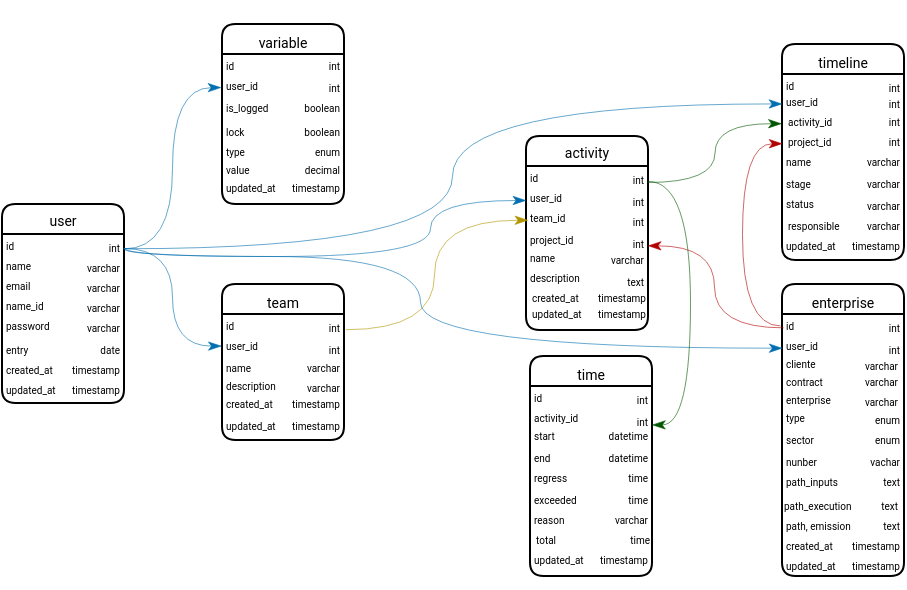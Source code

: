 <mxfile version="28.2.5">
  <diagram id="Hh7Ep2pDmKtZjgJP1L1P" name="Página-1">
    <mxGraphModel dx="566" dy="1121" grid="1" gridSize="2" guides="1" tooltips="1" connect="1" arrows="1" fold="1" page="1" pageScale="1" pageWidth="1169" pageHeight="827" background="none" math="0" shadow="0">
      <root>
        <mxCell id="0" />
        <mxCell id="1" parent="0" />
        <mxCell id="j1D5rnK84vjhWIw8Qy1M-3" value="&lt;p&gt;&lt;font style=&quot;font-size: 7px;&quot; face=&quot;Roboto&quot;&gt;&lt;span style=&quot;font-weight: 400;&quot;&gt;user&lt;/span&gt;&lt;/font&gt;&lt;/p&gt;" style="swimlane;whiteSpace=wrap;html=1;hachureGap=4;fontFamily=Architects Daughter;fontSource=https%3A%2F%2Ffonts.googleapis.com%2Fcss%3Ffamily%3DArchitects%2BDaughter;fillColor=default;strokeColor=default;startSize=15;strokeWidth=1;swimlaneLine=1;glass=0;rounded=1;shadow=0;align=center;" parent="1" vertex="1">
          <mxGeometry x="344" y="-610" width="61" height="99.5" as="geometry">
            <mxRectangle x="324" y="229" width="136" height="26" as="alternateBounds" />
          </mxGeometry>
        </mxCell>
        <mxCell id="j1D5rnK84vjhWIw8Qy1M-5" value="&lt;font face=&quot;Roboto&quot; style=&quot;font-size: 5px;&quot;&gt;id&lt;/font&gt;" style="text;html=1;align=left;verticalAlign=middle;resizable=0;points=[];autosize=1;strokeColor=none;fillColor=none;fontFamily=Architects Daughter;fontSource=https%3A%2F%2Ffonts.googleapis.com%2Fcss%3Ffamily%3DArchitects%2BDaughter;" parent="j1D5rnK84vjhWIw8Qy1M-3" vertex="1">
          <mxGeometry y="5" width="20" height="30" as="geometry" />
        </mxCell>
        <mxCell id="j1D5rnK84vjhWIw8Qy1M-9" value="&lt;font face=&quot;Roboto&quot; style=&quot;font-size: 5px;&quot;&gt;name&lt;/font&gt;" style="text;html=1;align=left;verticalAlign=middle;resizable=0;points=[];autosize=1;strokeColor=none;fillColor=none;fontFamily=Architects Daughter;fontSource=https%3A%2F%2Ffonts.googleapis.com%2Fcss%3Ffamily%3DArchitects%2BDaughter;" parent="j1D5rnK84vjhWIw8Qy1M-3" vertex="1">
          <mxGeometry y="15" width="30" height="30" as="geometry" />
        </mxCell>
        <mxCell id="j1D5rnK84vjhWIw8Qy1M-10" value="&lt;font face=&quot;Roboto&quot;&gt;&lt;span style=&quot;font-size: 5px;&quot;&gt;varchar&lt;/span&gt;&lt;/font&gt;" style="text;html=1;align=right;verticalAlign=middle;resizable=0;points=[];autosize=1;strokeColor=none;fillColor=none;fontFamily=Architects Daughter;fontSource=https://fonts.googleapis.com/css?family=Architects+Daughter;" parent="j1D5rnK84vjhWIw8Qy1M-3" vertex="1">
          <mxGeometry x="20" y="15" width="40" height="30" as="geometry" />
        </mxCell>
        <mxCell id="j1D5rnK84vjhWIw8Qy1M-11" value="&lt;font face=&quot;Roboto&quot; style=&quot;font-size: 5px;&quot;&gt;email&lt;/font&gt;" style="text;html=1;align=left;verticalAlign=middle;resizable=0;points=[];autosize=1;strokeColor=none;fillColor=none;fontFamily=Architects Daughter;fontSource=https%3A%2F%2Ffonts.googleapis.com%2Fcss%3Ffamily%3DArchitects%2BDaughter;" parent="j1D5rnK84vjhWIw8Qy1M-3" vertex="1">
          <mxGeometry y="25" width="30" height="30" as="geometry" />
        </mxCell>
        <mxCell id="j1D5rnK84vjhWIw8Qy1M-12" value="&lt;font face=&quot;Roboto&quot;&gt;&lt;span style=&quot;font-size: 5px;&quot;&gt;varchar&lt;/span&gt;&lt;/font&gt;" style="text;html=1;align=right;verticalAlign=middle;resizable=0;points=[];autosize=1;strokeColor=none;fillColor=none;fontFamily=Architects Daughter;fontSource=https://fonts.googleapis.com/css?family=Architects+Daughter;" parent="j1D5rnK84vjhWIw8Qy1M-3" vertex="1">
          <mxGeometry x="20" y="25" width="40" height="30" as="geometry" />
        </mxCell>
        <mxCell id="j1D5rnK84vjhWIw8Qy1M-15" value="&lt;font face=&quot;Roboto&quot; style=&quot;font-size: 5px;&quot;&gt;name_id&lt;/font&gt;" style="text;html=1;align=left;verticalAlign=middle;resizable=0;points=[];autosize=1;strokeColor=none;fillColor=none;fontFamily=Architects Daughter;fontSource=https%3A%2F%2Ffonts.googleapis.com%2Fcss%3Ffamily%3DArchitects%2BDaughter;" parent="j1D5rnK84vjhWIw8Qy1M-3" vertex="1">
          <mxGeometry y="35" width="40" height="30" as="geometry" />
        </mxCell>
        <mxCell id="j1D5rnK84vjhWIw8Qy1M-16" value="&lt;font face=&quot;Roboto&quot;&gt;&lt;span style=&quot;font-size: 5px;&quot;&gt;varchar&lt;/span&gt;&lt;/font&gt;" style="text;html=1;align=right;verticalAlign=middle;resizable=0;points=[];autosize=1;strokeColor=none;fillColor=none;fontFamily=Architects Daughter;fontSource=https://fonts.googleapis.com/css?family=Architects+Daughter;" parent="j1D5rnK84vjhWIw8Qy1M-3" vertex="1">
          <mxGeometry x="20" y="35" width="40" height="30" as="geometry" />
        </mxCell>
        <mxCell id="j1D5rnK84vjhWIw8Qy1M-17" value="&lt;font face=&quot;Roboto&quot; style=&quot;font-size: 5px;&quot;&gt;password&lt;/font&gt;" style="text;html=1;align=left;verticalAlign=middle;resizable=0;points=[];autosize=1;strokeColor=none;fillColor=none;fontFamily=Architects Daughter;fontSource=https%3A%2F%2Ffonts.googleapis.com%2Fcss%3Ffamily%3DArchitects%2BDaughter;" parent="j1D5rnK84vjhWIw8Qy1M-3" vertex="1">
          <mxGeometry y="47" width="40" height="26" as="geometry" />
        </mxCell>
        <mxCell id="j1D5rnK84vjhWIw8Qy1M-18" value="&lt;font face=&quot;Roboto&quot;&gt;&lt;span style=&quot;font-size: 5px;&quot;&gt;varchar&lt;/span&gt;&lt;/font&gt;" style="text;html=1;align=right;verticalAlign=middle;resizable=0;points=[];autosize=1;strokeColor=none;fillColor=none;fontFamily=Architects Daughter;fontSource=https://fonts.googleapis.com/css?family=Architects+Daughter;" parent="j1D5rnK84vjhWIw8Qy1M-3" vertex="1">
          <mxGeometry x="20" y="45" width="40" height="30" as="geometry" />
        </mxCell>
        <mxCell id="j1D5rnK84vjhWIw8Qy1M-21" value="&lt;font face=&quot;Roboto&quot;&gt;&lt;span style=&quot;font-size: 5px;&quot;&gt;entry&lt;/span&gt;&lt;/font&gt;" style="text;html=1;align=left;verticalAlign=middle;resizable=0;points=[];autosize=1;strokeColor=none;fillColor=none;fontFamily=Architects Daughter;fontSource=https%3A%2F%2Ffonts.googleapis.com%2Fcss%3Ffamily%3DArchitects%2BDaughter;" parent="j1D5rnK84vjhWIw8Qy1M-3" vertex="1">
          <mxGeometry y="57" width="29" height="27" as="geometry" />
        </mxCell>
        <mxCell id="j1D5rnK84vjhWIw8Qy1M-22" value="&lt;font face=&quot;Roboto&quot;&gt;&lt;span style=&quot;font-size: 5px;&quot;&gt;date&lt;/span&gt;&lt;/font&gt;" style="text;html=1;align=right;verticalAlign=middle;resizable=0;points=[];autosize=1;strokeColor=none;fillColor=none;fontFamily=Architects Daughter;fontSource=https://fonts.googleapis.com/css?family=Architects+Daughter;" parent="j1D5rnK84vjhWIw8Qy1M-3" vertex="1">
          <mxGeometry x="30" y="56" width="30" height="30" as="geometry" />
        </mxCell>
        <mxCell id="j1D5rnK84vjhWIw8Qy1M-27" value="&lt;font face=&quot;Roboto&quot;&gt;&lt;span style=&quot;font-size: 5px;&quot;&gt;int&lt;/span&gt;&lt;/font&gt;" style="text;html=1;align=right;verticalAlign=middle;resizable=0;points=[];autosize=1;strokeColor=none;fillColor=none;fontFamily=Architects Daughter;fontSource=https://fonts.googleapis.com/css?family=Architects+Daughter;" parent="j1D5rnK84vjhWIw8Qy1M-3" vertex="1">
          <mxGeometry x="40" y="5" width="20" height="30" as="geometry" />
        </mxCell>
        <mxCell id="j1D5rnK84vjhWIw8Qy1M-28" value="&lt;font face=&quot;Roboto&quot;&gt;&lt;span style=&quot;font-size: 5px;&quot;&gt;created_at&lt;/span&gt;&lt;/font&gt;" style="text;html=1;align=left;verticalAlign=middle;resizable=0;points=[];autosize=1;strokeColor=none;fillColor=none;fontFamily=Architects Daughter;fontSource=https%3A%2F%2Ffonts.googleapis.com%2Fcss%3Ffamily%3DArchitects%2BDaughter;" parent="j1D5rnK84vjhWIw8Qy1M-3" vertex="1">
          <mxGeometry y="67.5" width="41" height="27" as="geometry" />
        </mxCell>
        <mxCell id="j1D5rnK84vjhWIw8Qy1M-29" value="&lt;font face=&quot;Roboto&quot;&gt;&lt;span style=&quot;font-size: 5px;&quot;&gt;timestamp&lt;/span&gt;&lt;/font&gt;" style="text;html=1;align=right;verticalAlign=middle;resizable=0;points=[];autosize=1;strokeColor=none;fillColor=none;fontFamily=Architects Daughter;fontSource=https://fonts.googleapis.com/css?family=Architects+Daughter;" parent="j1D5rnK84vjhWIw8Qy1M-3" vertex="1">
          <mxGeometry x="18" y="67.5" width="42" height="27" as="geometry" />
        </mxCell>
        <mxCell id="j1D5rnK84vjhWIw8Qy1M-30" value="&lt;font face=&quot;Roboto&quot;&gt;&lt;span style=&quot;font-size: 5px;&quot;&gt;updated_at&lt;/span&gt;&lt;/font&gt;" style="text;html=1;align=left;verticalAlign=middle;resizable=0;points=[];autosize=1;strokeColor=none;fillColor=none;fontFamily=Architects Daughter;fontSource=https%3A%2F%2Ffonts.googleapis.com%2Fcss%3Ffamily%3DArchitects%2BDaughter;" parent="j1D5rnK84vjhWIw8Qy1M-3" vertex="1">
          <mxGeometry y="77.5" width="43" height="27" as="geometry" />
        </mxCell>
        <mxCell id="j1D5rnK84vjhWIw8Qy1M-31" value="&lt;font face=&quot;Roboto&quot;&gt;&lt;span style=&quot;font-size: 5px;&quot;&gt;timestamp&lt;/span&gt;&lt;/font&gt;" style="text;html=1;align=right;verticalAlign=middle;resizable=0;points=[];autosize=1;strokeColor=none;fillColor=none;fontFamily=Architects Daughter;fontSource=https://fonts.googleapis.com/css?family=Architects+Daughter;" parent="j1D5rnK84vjhWIw8Qy1M-3" vertex="1">
          <mxGeometry x="18" y="77.5" width="42" height="27" as="geometry" />
        </mxCell>
        <mxCell id="j1D5rnK84vjhWIw8Qy1M-32" value="&lt;p&gt;&lt;font face=&quot;Roboto&quot;&gt;&lt;span style=&quot;font-size: 7px; font-weight: 400;&quot;&gt;team&lt;/span&gt;&lt;/font&gt;&lt;/p&gt;" style="swimlane;whiteSpace=wrap;html=1;hachureGap=4;fontFamily=Architects Daughter;fontSource=https%3A%2F%2Ffonts.googleapis.com%2Fcss%3Ffamily%3DArchitects%2BDaughter;fillColor=default;strokeColor=default;startSize=15;strokeWidth=1;swimlaneLine=1;glass=0;rounded=1;shadow=0;align=center;" parent="1" vertex="1">
          <mxGeometry x="454" y="-570" width="61" height="78" as="geometry">
            <mxRectangle x="324" y="229" width="136" height="26" as="alternateBounds" />
          </mxGeometry>
        </mxCell>
        <mxCell id="j1D5rnK84vjhWIw8Qy1M-33" value="&lt;font face=&quot;Roboto&quot; style=&quot;font-size: 5px;&quot;&gt;id&lt;/font&gt;" style="text;html=1;align=left;verticalAlign=middle;resizable=0;points=[];autosize=1;strokeColor=none;fillColor=none;fontFamily=Architects Daughter;fontSource=https%3A%2F%2Ffonts.googleapis.com%2Fcss%3Ffamily%3DArchitects%2BDaughter;" parent="j1D5rnK84vjhWIw8Qy1M-32" vertex="1">
          <mxGeometry y="5" width="20" height="30" as="geometry" />
        </mxCell>
        <mxCell id="j1D5rnK84vjhWIw8Qy1M-34" value="&lt;font face=&quot;Roboto&quot; style=&quot;font-size: 5px;&quot;&gt;user_id&lt;/font&gt;" style="text;html=1;align=left;verticalAlign=middle;resizable=0;points=[];autosize=1;strokeColor=none;fillColor=none;fontFamily=Architects Daughter;fontSource=https%3A%2F%2Ffonts.googleapis.com%2Fcss%3Ffamily%3DArchitects%2BDaughter;" parent="j1D5rnK84vjhWIw8Qy1M-32" vertex="1">
          <mxGeometry y="17" width="34" height="26" as="geometry" />
        </mxCell>
        <mxCell id="j1D5rnK84vjhWIw8Qy1M-35" value="&lt;font face=&quot;Roboto&quot;&gt;&lt;span style=&quot;font-size: 5px;&quot;&gt;int&lt;/span&gt;&lt;/font&gt;" style="text;html=1;align=right;verticalAlign=middle;resizable=0;points=[];autosize=1;strokeColor=none;fillColor=none;fontFamily=Architects Daughter;fontSource=https://fonts.googleapis.com/css?family=Architects+Daughter;" parent="j1D5rnK84vjhWIw8Qy1M-32" vertex="1">
          <mxGeometry x="36" y="17" width="24" height="27" as="geometry" />
        </mxCell>
        <mxCell id="j1D5rnK84vjhWIw8Qy1M-36" value="&lt;font face=&quot;Roboto&quot;&gt;&lt;span style=&quot;font-size: 5px;&quot;&gt;name&lt;/span&gt;&lt;/font&gt;" style="text;html=1;align=left;verticalAlign=middle;resizable=0;points=[];autosize=1;strokeColor=none;fillColor=none;fontFamily=Architects Daughter;fontSource=https%3A%2F%2Ffonts.googleapis.com%2Fcss%3Ffamily%3DArchitects%2BDaughter;" parent="j1D5rnK84vjhWIw8Qy1M-32" vertex="1">
          <mxGeometry y="26" width="31" height="27" as="geometry" />
        </mxCell>
        <mxCell id="j1D5rnK84vjhWIw8Qy1M-37" value="&lt;font face=&quot;Roboto&quot;&gt;&lt;span style=&quot;font-size: 5px;&quot;&gt;varchar&lt;/span&gt;&lt;/font&gt;" style="text;html=1;align=right;verticalAlign=middle;resizable=0;points=[];autosize=1;strokeColor=none;fillColor=none;fontFamily=Architects Daughter;fontSource=https://fonts.googleapis.com/css?family=Architects+Daughter;" parent="j1D5rnK84vjhWIw8Qy1M-32" vertex="1">
          <mxGeometry x="20" y="25" width="40" height="30" as="geometry" />
        </mxCell>
        <mxCell id="j1D5rnK84vjhWIw8Qy1M-38" value="&lt;font face=&quot;Roboto&quot; style=&quot;font-size: 5px;&quot;&gt;description&lt;/font&gt;" style="text;html=1;align=left;verticalAlign=middle;resizable=0;points=[];autosize=1;strokeColor=none;fillColor=none;fontFamily=Architects Daughter;fontSource=https%3A%2F%2Ffonts.googleapis.com%2Fcss%3Ffamily%3DArchitects%2BDaughter;" parent="j1D5rnK84vjhWIw8Qy1M-32" vertex="1">
          <mxGeometry y="37" width="43" height="26" as="geometry" />
        </mxCell>
        <mxCell id="j1D5rnK84vjhWIw8Qy1M-39" value="&lt;font face=&quot;Roboto&quot;&gt;&lt;span style=&quot;font-size: 5px;&quot;&gt;varchar&lt;/span&gt;&lt;/font&gt;" style="text;html=1;align=right;verticalAlign=middle;resizable=0;points=[];autosize=1;strokeColor=none;fillColor=none;fontFamily=Architects Daughter;fontSource=https://fonts.googleapis.com/css?family=Architects+Daughter;" parent="j1D5rnK84vjhWIw8Qy1M-32" vertex="1">
          <mxGeometry x="20" y="35" width="40" height="30" as="geometry" />
        </mxCell>
        <mxCell id="j1D5rnK84vjhWIw8Qy1M-50" value="&lt;font face=&quot;Roboto&quot;&gt;&lt;span style=&quot;font-size: 5px;&quot;&gt;int&lt;/span&gt;&lt;/font&gt;" style="text;html=1;align=right;verticalAlign=middle;resizable=0;points=[];autosize=1;strokeColor=none;fillColor=none;fontFamily=Architects Daughter;fontSource=https://fonts.googleapis.com/css?family=Architects+Daughter;" parent="j1D5rnK84vjhWIw8Qy1M-32" vertex="1">
          <mxGeometry x="40" y="5" width="20" height="30" as="geometry" />
        </mxCell>
        <mxCell id="j1D5rnK84vjhWIw8Qy1M-51" value="&lt;font face=&quot;Roboto&quot;&gt;&lt;span style=&quot;font-size: 5px;&quot;&gt;created_at&lt;/span&gt;&lt;/font&gt;" style="text;html=1;align=left;verticalAlign=middle;resizable=0;points=[];autosize=1;strokeColor=none;fillColor=none;fontFamily=Architects Daughter;fontSource=https%3A%2F%2Ffonts.googleapis.com%2Fcss%3Ffamily%3DArchitects%2BDaughter;" parent="j1D5rnK84vjhWIw8Qy1M-32" vertex="1">
          <mxGeometry y="44" width="41" height="27" as="geometry" />
        </mxCell>
        <mxCell id="j1D5rnK84vjhWIw8Qy1M-52" value="&lt;font face=&quot;Roboto&quot;&gt;&lt;span style=&quot;font-size: 5px;&quot;&gt;timestamp&lt;/span&gt;&lt;/font&gt;" style="text;html=1;align=right;verticalAlign=middle;resizable=0;points=[];autosize=1;strokeColor=none;fillColor=none;fontFamily=Architects Daughter;fontSource=https://fonts.googleapis.com/css?family=Architects+Daughter;" parent="j1D5rnK84vjhWIw8Qy1M-32" vertex="1">
          <mxGeometry x="18" y="44" width="42" height="27" as="geometry" />
        </mxCell>
        <mxCell id="j1D5rnK84vjhWIw8Qy1M-53" value="&lt;font face=&quot;Roboto&quot;&gt;&lt;span style=&quot;font-size: 5px;&quot;&gt;updated_at&lt;/span&gt;&lt;/font&gt;" style="text;html=1;align=left;verticalAlign=middle;resizable=0;points=[];autosize=1;strokeColor=none;fillColor=none;fontFamily=Architects Daughter;fontSource=https%3A%2F%2Ffonts.googleapis.com%2Fcss%3Ffamily%3DArchitects%2BDaughter;" parent="j1D5rnK84vjhWIw8Qy1M-32" vertex="1">
          <mxGeometry y="55" width="43" height="27" as="geometry" />
        </mxCell>
        <mxCell id="j1D5rnK84vjhWIw8Qy1M-54" value="&lt;font face=&quot;Roboto&quot;&gt;&lt;span style=&quot;font-size: 5px;&quot;&gt;timestamp&lt;/span&gt;&lt;/font&gt;" style="text;html=1;align=right;verticalAlign=middle;resizable=0;points=[];autosize=1;strokeColor=none;fillColor=none;fontFamily=Architects Daughter;fontSource=https://fonts.googleapis.com/css?family=Architects+Daughter;" parent="j1D5rnK84vjhWIw8Qy1M-32" vertex="1">
          <mxGeometry x="18" y="55" width="42" height="27" as="geometry" />
        </mxCell>
        <mxCell id="j1D5rnK84vjhWIw8Qy1M-60" value="&lt;p&gt;&lt;font style=&quot;font-size: 7px;&quot; face=&quot;Roboto&quot;&gt;&lt;span style=&quot;font-weight: 400;&quot;&gt;activity&lt;/span&gt;&lt;/font&gt;&lt;/p&gt;" style="swimlane;whiteSpace=wrap;html=1;hachureGap=4;fontFamily=Architects Daughter;fontSource=https%3A%2F%2Ffonts.googleapis.com%2Fcss%3Ffamily%3DArchitects%2BDaughter;fillColor=default;strokeColor=default;startSize=15;strokeWidth=1;swimlaneLine=1;glass=0;rounded=1;shadow=0;align=center;" parent="1" vertex="1">
          <mxGeometry x="606" y="-644" width="61" height="97" as="geometry">
            <mxRectangle x="324" y="229" width="136" height="26" as="alternateBounds" />
          </mxGeometry>
        </mxCell>
        <mxCell id="j1D5rnK84vjhWIw8Qy1M-61" value="&lt;font face=&quot;Roboto&quot; style=&quot;font-size: 5px;&quot;&gt;id&lt;/font&gt;" style="text;html=1;align=left;verticalAlign=middle;resizable=0;points=[];autosize=1;strokeColor=none;fillColor=none;fontFamily=Architects Daughter;fontSource=https%3A%2F%2Ffonts.googleapis.com%2Fcss%3Ffamily%3DArchitects%2BDaughter;" parent="j1D5rnK84vjhWIw8Qy1M-60" vertex="1">
          <mxGeometry y="5" width="20" height="30" as="geometry" />
        </mxCell>
        <mxCell id="j1D5rnK84vjhWIw8Qy1M-62" value="&lt;font face=&quot;Roboto&quot; style=&quot;font-size: 5px;&quot;&gt;user_id&lt;/font&gt;" style="text;html=1;align=left;verticalAlign=middle;resizable=0;points=[];autosize=1;strokeColor=none;fillColor=none;fontFamily=Architects Daughter;fontSource=https%3A%2F%2Ffonts.googleapis.com%2Fcss%3Ffamily%3DArchitects%2BDaughter;" parent="j1D5rnK84vjhWIw8Qy1M-60" vertex="1">
          <mxGeometry y="17" width="34" height="26" as="geometry" />
        </mxCell>
        <mxCell id="j1D5rnK84vjhWIw8Qy1M-63" value="&lt;font face=&quot;Roboto&quot;&gt;&lt;span style=&quot;font-size: 5px;&quot;&gt;int&lt;/span&gt;&lt;/font&gt;" style="text;html=1;align=right;verticalAlign=middle;resizable=0;points=[];autosize=1;strokeColor=none;fillColor=none;fontFamily=Architects Daughter;fontSource=https://fonts.googleapis.com/css?family=Architects+Daughter;" parent="j1D5rnK84vjhWIw8Qy1M-60" vertex="1">
          <mxGeometry x="36" y="17" width="24" height="27" as="geometry" />
        </mxCell>
        <mxCell id="j1D5rnK84vjhWIw8Qy1M-64" value="&lt;font face=&quot;Roboto&quot; style=&quot;font-size: 5px;&quot;&gt;team_id&lt;/font&gt;" style="text;html=1;align=left;verticalAlign=middle;resizable=0;points=[];autosize=1;strokeColor=none;fillColor=none;fontFamily=Architects Daughter;fontSource=https%3A%2F%2Ffonts.googleapis.com%2Fcss%3Ffamily%3DArchitects%2BDaughter;" parent="j1D5rnK84vjhWIw8Qy1M-60" vertex="1">
          <mxGeometry y="27" width="36" height="26" as="geometry" />
        </mxCell>
        <mxCell id="j1D5rnK84vjhWIw8Qy1M-65" value="&lt;font face=&quot;Roboto&quot;&gt;&lt;span style=&quot;font-size: 5px;&quot;&gt;int&lt;/span&gt;&lt;/font&gt;" style="text;html=1;align=right;verticalAlign=middle;resizable=0;points=[];autosize=1;strokeColor=none;fillColor=none;fontFamily=Architects Daughter;fontSource=https://fonts.googleapis.com/css?family=Architects+Daughter;" parent="j1D5rnK84vjhWIw8Qy1M-60" vertex="1">
          <mxGeometry x="36" y="27" width="24" height="27" as="geometry" />
        </mxCell>
        <mxCell id="j1D5rnK84vjhWIw8Qy1M-66" value="&lt;font face=&quot;Roboto&quot; style=&quot;font-size: 5px;&quot;&gt;name&lt;/font&gt;" style="text;html=1;align=left;verticalAlign=middle;resizable=0;points=[];autosize=1;strokeColor=none;fillColor=none;fontFamily=Architects Daughter;fontSource=https%3A%2F%2Ffonts.googleapis.com%2Fcss%3Ffamily%3DArchitects%2BDaughter;" parent="j1D5rnK84vjhWIw8Qy1M-60" vertex="1">
          <mxGeometry y="47" width="31" height="26" as="geometry" />
        </mxCell>
        <mxCell id="j1D5rnK84vjhWIw8Qy1M-67" value="&lt;font face=&quot;Roboto&quot;&gt;&lt;span style=&quot;font-size: 5px;&quot;&gt;varchar&lt;/span&gt;&lt;/font&gt;" style="text;html=1;align=right;verticalAlign=middle;resizable=0;points=[];autosize=1;strokeColor=none;fillColor=none;fontFamily=Architects Daughter;fontSource=https://fonts.googleapis.com/css?family=Architects+Daughter;" parent="j1D5rnK84vjhWIw8Qy1M-60" vertex="1">
          <mxGeometry x="20" y="45" width="40" height="30" as="geometry" />
        </mxCell>
        <mxCell id="j1D5rnK84vjhWIw8Qy1M-68" value="&lt;font face=&quot;Roboto&quot; style=&quot;font-size: 5px;&quot;&gt;description&lt;/font&gt;" style="text;html=1;align=left;verticalAlign=middle;resizable=0;points=[];autosize=1;strokeColor=none;fillColor=none;fontFamily=Architects Daughter;fontSource=https%3A%2F%2Ffonts.googleapis.com%2Fcss%3Ffamily%3DArchitects%2BDaughter;" parent="j1D5rnK84vjhWIw8Qy1M-60" vertex="1">
          <mxGeometry y="57" width="43" height="26" as="geometry" />
        </mxCell>
        <mxCell id="j1D5rnK84vjhWIw8Qy1M-69" value="&lt;font face=&quot;Roboto&quot;&gt;&lt;span style=&quot;font-size: 5px;&quot;&gt;text&lt;/span&gt;&lt;/font&gt;" style="text;html=1;align=right;verticalAlign=middle;resizable=0;points=[];autosize=1;strokeColor=none;fillColor=none;fontFamily=Architects Daughter;fontSource=https://fonts.googleapis.com/css?family=Architects+Daughter;" parent="j1D5rnK84vjhWIw8Qy1M-60" vertex="1">
          <mxGeometry x="34" y="57" width="26" height="27" as="geometry" />
        </mxCell>
        <mxCell id="j1D5rnK84vjhWIw8Qy1M-78" value="&lt;font face=&quot;Roboto&quot;&gt;&lt;span style=&quot;font-size: 5px;&quot;&gt;int&lt;/span&gt;&lt;/font&gt;" style="text;html=1;align=right;verticalAlign=middle;resizable=0;points=[];autosize=1;strokeColor=none;fillColor=none;fontFamily=Architects Daughter;fontSource=https://fonts.googleapis.com/css?family=Architects+Daughter;" parent="j1D5rnK84vjhWIw8Qy1M-60" vertex="1">
          <mxGeometry x="40" y="5" width="20" height="30" as="geometry" />
        </mxCell>
        <mxCell id="j1D5rnK84vjhWIw8Qy1M-79" value="&lt;font face=&quot;Roboto&quot;&gt;&lt;span style=&quot;font-size: 5px;&quot;&gt;created_at&lt;/span&gt;&lt;/font&gt;" style="text;html=1;align=left;verticalAlign=middle;resizable=0;points=[];autosize=1;strokeColor=none;fillColor=none;fontFamily=Architects Daughter;fontSource=https%3A%2F%2Ffonts.googleapis.com%2Fcss%3Ffamily%3DArchitects%2BDaughter;" parent="j1D5rnK84vjhWIw8Qy1M-60" vertex="1">
          <mxGeometry x="0.5" y="65" width="41" height="27" as="geometry" />
        </mxCell>
        <mxCell id="j1D5rnK84vjhWIw8Qy1M-80" value="&lt;font face=&quot;Roboto&quot;&gt;&lt;span style=&quot;font-size: 5px;&quot;&gt;timestamp&lt;/span&gt;&lt;/font&gt;" style="text;html=1;align=right;verticalAlign=middle;resizable=0;points=[];autosize=1;strokeColor=none;fillColor=none;fontFamily=Architects Daughter;fontSource=https://fonts.googleapis.com/css?family=Architects+Daughter;" parent="j1D5rnK84vjhWIw8Qy1M-60" vertex="1">
          <mxGeometry x="18.5" y="65" width="42" height="27" as="geometry" />
        </mxCell>
        <mxCell id="j1D5rnK84vjhWIw8Qy1M-81" value="&lt;font face=&quot;Roboto&quot;&gt;&lt;span style=&quot;font-size: 5px;&quot;&gt;updated_at&lt;/span&gt;&lt;/font&gt;" style="text;html=1;align=left;verticalAlign=middle;resizable=0;points=[];autosize=1;strokeColor=none;fillColor=none;fontFamily=Architects Daughter;fontSource=https%3A%2F%2Ffonts.googleapis.com%2Fcss%3Ffamily%3DArchitects%2BDaughter;" parent="j1D5rnK84vjhWIw8Qy1M-60" vertex="1">
          <mxGeometry x="0.5" y="73" width="43" height="27" as="geometry" />
        </mxCell>
        <mxCell id="j1D5rnK84vjhWIw8Qy1M-82" value="&lt;font face=&quot;Roboto&quot;&gt;&lt;span style=&quot;font-size: 5px;&quot;&gt;timestamp&lt;/span&gt;&lt;/font&gt;" style="text;html=1;align=right;verticalAlign=middle;resizable=0;points=[];autosize=1;strokeColor=none;fillColor=none;fontFamily=Architects Daughter;fontSource=https://fonts.googleapis.com/css?family=Architects+Daughter;" parent="j1D5rnK84vjhWIw8Qy1M-60" vertex="1">
          <mxGeometry x="18.5" y="73" width="42" height="27" as="geometry" />
        </mxCell>
        <mxCell id="j1D5rnK84vjhWIw8Qy1M-126" value="&lt;font face=&quot;Roboto&quot; style=&quot;font-size: 5px;&quot;&gt;project_id&lt;/font&gt;" style="text;html=1;align=left;verticalAlign=middle;resizable=0;points=[];autosize=1;strokeColor=none;fillColor=none;fontFamily=Architects Daughter;fontSource=https%3A%2F%2Ffonts.googleapis.com%2Fcss%3Ffamily%3DArchitects%2BDaughter;" parent="j1D5rnK84vjhWIw8Qy1M-60" vertex="1">
          <mxGeometry y="38" width="40" height="26" as="geometry" />
        </mxCell>
        <mxCell id="j1D5rnK84vjhWIw8Qy1M-127" value="&lt;font face=&quot;Roboto&quot;&gt;&lt;span style=&quot;font-size: 5px;&quot;&gt;int&lt;/span&gt;&lt;/font&gt;" style="text;html=1;align=right;verticalAlign=middle;resizable=0;points=[];autosize=1;strokeColor=none;fillColor=none;fontFamily=Architects Daughter;fontSource=https://fonts.googleapis.com/css?family=Architects+Daughter;" parent="j1D5rnK84vjhWIw8Qy1M-60" vertex="1">
          <mxGeometry x="36" y="38" width="24" height="27" as="geometry" />
        </mxCell>
        <mxCell id="j1D5rnK84vjhWIw8Qy1M-83" style="edgeStyle=orthogonalEdgeStyle;rounded=0;hachureGap=4;orthogonalLoop=1;jettySize=auto;html=1;fontFamily=Architects Daughter;fontSource=https%3A%2F%2Ffonts.googleapis.com%2Fcss%3Ffamily%3DArchitects%2BDaughter;curved=1;endArrow=classicThin;endFill=1;strokeWidth=0.3;entryX=-0.004;entryY=0.192;entryDx=0;entryDy=0;entryPerimeter=0;exitX=1.05;exitY=0.56;exitDx=0;exitDy=0;exitPerimeter=0;fillColor=#1ba1e2;strokeColor=#006EAF;" parent="1" source="j1D5rnK84vjhWIw8Qy1M-27" target="j1D5rnK84vjhWIw8Qy1M-64" edge="1">
          <mxGeometry relative="1" as="geometry">
            <mxPoint x="536" y="-418" as="sourcePoint" />
            <mxPoint x="602" y="-438" as="targetPoint" />
            <Array as="points">
              <mxPoint x="558" y="-584" />
              <mxPoint x="558" y="-612" />
            </Array>
          </mxGeometry>
        </mxCell>
        <mxCell id="j1D5rnK84vjhWIw8Qy1M-84" style="edgeStyle=orthogonalEdgeStyle;rounded=0;hachureGap=4;orthogonalLoop=1;jettySize=auto;html=1;fontFamily=Architects Daughter;fontSource=https%3A%2F%2Ffonts.googleapis.com%2Fcss%3Ffamily%3DArchitects%2BDaughter;curved=1;endArrow=classicThin;endFill=1;strokeWidth=0.3;entryX=0.024;entryY=0.572;entryDx=0;entryDy=0;entryPerimeter=0;exitX=1.08;exitY=0.587;exitDx=0;exitDy=0;exitPerimeter=0;fillColor=#e3c800;strokeColor=#B09500;" parent="1" source="j1D5rnK84vjhWIw8Qy1M-50" target="j1D5rnK84vjhWIw8Qy1M-64" edge="1">
          <mxGeometry relative="1" as="geometry">
            <mxPoint x="605" y="-426" as="sourcePoint" />
            <mxPoint x="732" y="-434" as="targetPoint" />
          </mxGeometry>
        </mxCell>
        <mxCell id="j1D5rnK84vjhWIw8Qy1M-85" style="edgeStyle=orthogonalEdgeStyle;rounded=0;hachureGap=4;orthogonalLoop=1;jettySize=auto;html=1;fontFamily=Architects Daughter;fontSource=https%3A%2F%2Ffonts.googleapis.com%2Fcss%3Ffamily%3DArchitects%2BDaughter;curved=1;endArrow=classicThin;endFill=1;strokeWidth=0.3;entryX=-0.013;entryY=0.178;entryDx=0;entryDy=0;entryPerimeter=0;exitX=1.023;exitY=0.565;exitDx=0;exitDy=0;exitPerimeter=0;fillColor=#1ba1e2;strokeColor=#006EAF;" parent="1" source="j1D5rnK84vjhWIw8Qy1M-27" target="j1D5rnK84vjhWIw8Qy1M-36" edge="1">
          <mxGeometry relative="1" as="geometry">
            <mxPoint x="494" y="-445" as="sourcePoint" />
            <mxPoint x="774" y="-451" as="targetPoint" />
          </mxGeometry>
        </mxCell>
        <mxCell id="j1D5rnK84vjhWIw8Qy1M-93" value="&lt;p&gt;&lt;font face=&quot;Roboto&quot;&gt;&lt;span style=&quot;font-size: 7px; font-weight: 400;&quot;&gt;enterprise&lt;/span&gt;&lt;/font&gt;&lt;/p&gt;" style="swimlane;whiteSpace=wrap;html=1;hachureGap=4;fontFamily=Architects Daughter;fontSource=https%3A%2F%2Ffonts.googleapis.com%2Fcss%3Ffamily%3DArchitects%2BDaughter;fillColor=default;strokeColor=default;startSize=15;strokeWidth=1;swimlaneLine=1;glass=0;rounded=1;shadow=0;align=center;" parent="1" vertex="1">
          <mxGeometry x="734" y="-570" width="61" height="146" as="geometry">
            <mxRectangle x="324" y="229" width="136" height="26" as="alternateBounds" />
          </mxGeometry>
        </mxCell>
        <mxCell id="j1D5rnK84vjhWIw8Qy1M-94" value="&lt;font face=&quot;Roboto&quot; style=&quot;font-size: 5px;&quot;&gt;id&lt;/font&gt;" style="text;html=1;align=left;verticalAlign=middle;resizable=0;points=[];autosize=1;strokeColor=none;fillColor=none;fontFamily=Architects Daughter;fontSource=https%3A%2F%2Ffonts.googleapis.com%2Fcss%3Ffamily%3DArchitects%2BDaughter;" parent="j1D5rnK84vjhWIw8Qy1M-93" vertex="1">
          <mxGeometry y="5" width="20" height="30" as="geometry" />
        </mxCell>
        <mxCell id="j1D5rnK84vjhWIw8Qy1M-95" value="&lt;font face=&quot;Roboto&quot; style=&quot;font-size: 5px;&quot;&gt;user_id&lt;/font&gt;" style="text;html=1;align=left;verticalAlign=middle;resizable=0;points=[];autosize=1;strokeColor=none;fillColor=none;fontFamily=Architects Daughter;fontSource=https%3A%2F%2Ffonts.googleapis.com%2Fcss%3Ffamily%3DArchitects%2BDaughter;" parent="j1D5rnK84vjhWIw8Qy1M-93" vertex="1">
          <mxGeometry y="17" width="34" height="26" as="geometry" />
        </mxCell>
        <mxCell id="j1D5rnK84vjhWIw8Qy1M-96" value="&lt;font face=&quot;Roboto&quot;&gt;&lt;span style=&quot;font-size: 5px;&quot;&gt;int&lt;/span&gt;&lt;/font&gt;" style="text;html=1;align=right;verticalAlign=middle;resizable=0;points=[];autosize=1;strokeColor=none;fillColor=none;fontFamily=Architects Daughter;fontSource=https://fonts.googleapis.com/css?family=Architects+Daughter;" parent="j1D5rnK84vjhWIw8Qy1M-93" vertex="1">
          <mxGeometry x="36" y="17" width="24" height="27" as="geometry" />
        </mxCell>
        <mxCell id="j1D5rnK84vjhWIw8Qy1M-99" value="&lt;font face=&quot;Roboto&quot;&gt;&lt;span style=&quot;font-size: 5px;&quot;&gt;contract&lt;/span&gt;&lt;/font&gt;" style="text;html=1;align=left;verticalAlign=middle;resizable=0;points=[];autosize=1;strokeColor=none;fillColor=none;fontFamily=Architects Daughter;fontSource=https%3A%2F%2Ffonts.googleapis.com%2Fcss%3Ffamily%3DArchitects%2BDaughter;" parent="j1D5rnK84vjhWIw8Qy1M-93" vertex="1">
          <mxGeometry y="33" width="38" height="28" as="geometry" />
        </mxCell>
        <mxCell id="j1D5rnK84vjhWIw8Qy1M-102" value="&lt;font face=&quot;Roboto&quot;&gt;&lt;span style=&quot;font-size: 5px;&quot;&gt;enum&lt;/span&gt;&lt;/font&gt;" style="text;html=1;align=right;verticalAlign=middle;resizable=0;points=[];autosize=1;strokeColor=none;fillColor=none;fontFamily=Architects Daughter;fontSource=https://fonts.googleapis.com/css?family=Architects+Daughter;" parent="j1D5rnK84vjhWIw8Qy1M-93" vertex="1">
          <mxGeometry x="29" y="52" width="31" height="27" as="geometry" />
        </mxCell>
        <mxCell id="j1D5rnK84vjhWIw8Qy1M-111" value="&lt;font face=&quot;Roboto&quot;&gt;&lt;span style=&quot;font-size: 5px;&quot;&gt;int&lt;/span&gt;&lt;/font&gt;" style="text;html=1;align=right;verticalAlign=middle;resizable=0;points=[];autosize=1;strokeColor=none;fillColor=none;fontFamily=Architects Daughter;fontSource=https://fonts.googleapis.com/css?family=Architects+Daughter;" parent="j1D5rnK84vjhWIw8Qy1M-93" vertex="1">
          <mxGeometry x="40" y="5" width="20" height="30" as="geometry" />
        </mxCell>
        <mxCell id="j1D5rnK84vjhWIw8Qy1M-112" value="&lt;font face=&quot;Roboto&quot;&gt;&lt;span style=&quot;font-size: 5px;&quot;&gt;created_at&lt;/span&gt;&lt;/font&gt;" style="text;html=1;align=left;verticalAlign=middle;resizable=0;points=[];autosize=1;strokeColor=none;fillColor=none;fontFamily=Architects Daughter;fontSource=https%3A%2F%2Ffonts.googleapis.com%2Fcss%3Ffamily%3DArchitects%2BDaughter;" parent="j1D5rnK84vjhWIw8Qy1M-93" vertex="1">
          <mxGeometry y="115" width="41" height="27" as="geometry" />
        </mxCell>
        <mxCell id="j1D5rnK84vjhWIw8Qy1M-113" value="&lt;font face=&quot;Roboto&quot;&gt;&lt;span style=&quot;font-size: 5px;&quot;&gt;timestamp&lt;/span&gt;&lt;/font&gt;" style="text;html=1;align=right;verticalAlign=middle;resizable=0;points=[];autosize=1;strokeColor=none;fillColor=none;fontFamily=Architects Daughter;fontSource=https://fonts.googleapis.com/css?family=Architects+Daughter;" parent="j1D5rnK84vjhWIw8Qy1M-93" vertex="1">
          <mxGeometry x="18" y="115" width="42" height="27" as="geometry" />
        </mxCell>
        <mxCell id="j1D5rnK84vjhWIw8Qy1M-114" value="&lt;font face=&quot;Roboto&quot;&gt;&lt;span style=&quot;font-size: 5px;&quot;&gt;updated_at&lt;/span&gt;&lt;/font&gt;" style="text;html=1;align=left;verticalAlign=middle;resizable=0;points=[];autosize=1;strokeColor=none;fillColor=none;fontFamily=Architects Daughter;fontSource=https%3A%2F%2Ffonts.googleapis.com%2Fcss%3Ffamily%3DArchitects%2BDaughter;" parent="j1D5rnK84vjhWIw8Qy1M-93" vertex="1">
          <mxGeometry y="125" width="43" height="27" as="geometry" />
        </mxCell>
        <mxCell id="j1D5rnK84vjhWIw8Qy1M-115" value="&lt;font face=&quot;Roboto&quot;&gt;&lt;span style=&quot;font-size: 5px;&quot;&gt;timestamp&lt;/span&gt;&lt;/font&gt;" style="text;html=1;align=right;verticalAlign=middle;resizable=0;points=[];autosize=1;strokeColor=none;fillColor=none;fontFamily=Architects Daughter;fontSource=https://fonts.googleapis.com/css?family=Architects+Daughter;" parent="j1D5rnK84vjhWIw8Qy1M-93" vertex="1">
          <mxGeometry x="18" y="125" width="42" height="27" as="geometry" />
        </mxCell>
        <mxCell id="j1D5rnK84vjhWIw8Qy1M-116" value="&lt;font face=&quot;Roboto&quot;&gt;&lt;span style=&quot;font-size: 5px;&quot;&gt;sector&lt;/span&gt;&lt;/font&gt;" style="text;html=1;align=left;verticalAlign=middle;resizable=0;points=[];autosize=1;strokeColor=none;fillColor=none;fontFamily=Architects Daughter;fontSource=https%3A%2F%2Ffonts.googleapis.com%2Fcss%3Ffamily%3DArchitects%2BDaughter;" parent="j1D5rnK84vjhWIw8Qy1M-93" vertex="1">
          <mxGeometry y="62" width="32" height="27" as="geometry" />
        </mxCell>
        <mxCell id="j1D5rnK84vjhWIw8Qy1M-117" value="&lt;font face=&quot;Roboto&quot;&gt;&lt;span style=&quot;font-size: 5px;&quot;&gt;enum&lt;/span&gt;&lt;/font&gt;" style="text;html=1;align=right;verticalAlign=middle;resizable=0;points=[];autosize=1;strokeColor=none;fillColor=none;fontFamily=Architects Daughter;fontSource=https://fonts.googleapis.com/css?family=Architects+Daughter;" parent="j1D5rnK84vjhWIw8Qy1M-93" vertex="1">
          <mxGeometry x="29" y="62" width="31" height="27" as="geometry" />
        </mxCell>
        <mxCell id="j1D5rnK84vjhWIw8Qy1M-128" value="&lt;font face=&quot;Roboto&quot;&gt;&lt;span style=&quot;font-size: 5px;&quot;&gt;varchar&lt;/span&gt;&lt;/font&gt;" style="text;html=1;align=right;verticalAlign=middle;resizable=0;points=[];autosize=1;strokeColor=none;fillColor=none;fontFamily=Architects Daughter;fontSource=https://fonts.googleapis.com/css?family=Architects+Daughter;" parent="j1D5rnK84vjhWIw8Qy1M-93" vertex="1">
          <mxGeometry x="23.5" y="33" width="35" height="27" as="geometry" />
        </mxCell>
        <mxCell id="j1D5rnK84vjhWIw8Qy1M-130" value="&lt;font face=&quot;Roboto&quot;&gt;&lt;span style=&quot;font-size: 5px;&quot;&gt;varchar&lt;/span&gt;&lt;/font&gt;" style="text;html=1;align=right;verticalAlign=middle;resizable=0;points=[];autosize=1;strokeColor=none;fillColor=none;fontFamily=Architects Daughter;fontSource=https://fonts.googleapis.com/css?family=Architects+Daughter;" parent="j1D5rnK84vjhWIw8Qy1M-93" vertex="1">
          <mxGeometry x="23.5" y="25" width="35" height="27" as="geometry" />
        </mxCell>
        <mxCell id="j1D5rnK84vjhWIw8Qy1M-129" value="&lt;font face=&quot;Roboto&quot; style=&quot;font-size: 5px;&quot;&gt;cliente&lt;/font&gt;" style="text;html=1;align=left;verticalAlign=middle;resizable=0;points=[];autosize=1;strokeColor=none;fillColor=none;fontFamily=Architects Daughter;fontSource=https%3A%2F%2Ffonts.googleapis.com%2Fcss%3Ffamily%3DArchitects%2BDaughter;sketch=1;curveFitting=1;jiggle=2;" parent="j1D5rnK84vjhWIw8Qy1M-93" vertex="1">
          <mxGeometry y="26" width="33" height="26" as="geometry" />
        </mxCell>
        <mxCell id="j1D5rnK84vjhWIw8Qy1M-101" value="&lt;font face=&quot;Roboto&quot; style=&quot;font-size: 5px;&quot;&gt;type&lt;/font&gt;" style="text;html=1;align=left;verticalAlign=middle;resizable=0;points=[];autosize=1;strokeColor=none;fillColor=none;fontFamily=Architects Daughter;fontSource=https%3A%2F%2Ffonts.googleapis.com%2Fcss%3Ffamily%3DArchitects%2BDaughter;" parent="j1D5rnK84vjhWIw8Qy1M-93" vertex="1">
          <mxGeometry y="53" width="27" height="26" as="geometry" />
        </mxCell>
        <mxCell id="j1D5rnK84vjhWIw8Qy1M-132" value="&lt;font face=&quot;Roboto&quot;&gt;&lt;span style=&quot;font-size: 5px;&quot;&gt;nunber&lt;/span&gt;&lt;/font&gt;" style="text;html=1;align=left;verticalAlign=middle;resizable=0;points=[];autosize=1;strokeColor=none;fillColor=none;fontFamily=Architects Daughter;fontSource=https%3A%2F%2Ffonts.googleapis.com%2Fcss%3Ffamily%3DArchitects%2BDaughter;" parent="j1D5rnK84vjhWIw8Qy1M-93" vertex="1">
          <mxGeometry y="73" width="33" height="27" as="geometry" />
        </mxCell>
        <mxCell id="j1D5rnK84vjhWIw8Qy1M-133" value="&lt;font face=&quot;Roboto&quot;&gt;&lt;span style=&quot;font-size: 5px;&quot;&gt;vachar&lt;/span&gt;&lt;/font&gt;" style="text;html=1;align=right;verticalAlign=middle;resizable=0;points=[];autosize=1;strokeColor=none;fillColor=none;fontFamily=Architects Daughter;fontSource=https://fonts.googleapis.com/css?family=Architects+Daughter;" parent="j1D5rnK84vjhWIw8Qy1M-93" vertex="1">
          <mxGeometry x="27" y="73" width="33" height="27" as="geometry" />
        </mxCell>
        <mxCell id="j1D5rnK84vjhWIw8Qy1M-134" value="&lt;font face=&quot;Roboto&quot;&gt;&lt;span style=&quot;font-size: 5px;&quot;&gt;path_inputs&lt;/span&gt;&lt;/font&gt;" style="text;html=1;align=left;verticalAlign=middle;resizable=0;points=[];autosize=1;strokeColor=none;fillColor=none;fontFamily=Architects Daughter;fontSource=https%3A%2F%2Ffonts.googleapis.com%2Fcss%3Ffamily%3DArchitects%2BDaughter;" parent="j1D5rnK84vjhWIw8Qy1M-93" vertex="1">
          <mxGeometry y="83" width="46" height="28" as="geometry" />
        </mxCell>
        <mxCell id="j1D5rnK84vjhWIw8Qy1M-135" value="&lt;font face=&quot;Roboto&quot;&gt;&lt;span style=&quot;font-size: 5px;&quot;&gt;text&lt;/span&gt;&lt;/font&gt;" style="text;html=1;align=right;verticalAlign=middle;resizable=0;points=[];autosize=1;strokeColor=none;fillColor=none;fontFamily=Architects Daughter;fontSource=https://fonts.googleapis.com/css?family=Architects+Daughter;" parent="j1D5rnK84vjhWIw8Qy1M-93" vertex="1">
          <mxGeometry x="32" y="83" width="28" height="28" as="geometry" />
        </mxCell>
        <mxCell id="j1D5rnK84vjhWIw8Qy1M-162" value="&lt;font face=&quot;Roboto&quot;&gt;&lt;span style=&quot;font-size: 5px;&quot;&gt;path_execution&lt;/span&gt;&lt;/font&gt;" style="text;html=1;align=left;verticalAlign=middle;resizable=0;points=[];autosize=1;strokeColor=none;fillColor=none;fontFamily=Architects Daughter;fontSource=https%3A%2F%2Ffonts.googleapis.com%2Fcss%3Ffamily%3DArchitects%2BDaughter;" parent="j1D5rnK84vjhWIw8Qy1M-93" vertex="1">
          <mxGeometry x="-1.5" y="95" width="54" height="28" as="geometry" />
        </mxCell>
        <mxCell id="j1D5rnK84vjhWIw8Qy1M-163" value="&lt;font face=&quot;Roboto&quot;&gt;&lt;span style=&quot;font-size: 5px;&quot;&gt;text&lt;/span&gt;&lt;/font&gt;" style="text;html=1;align=right;verticalAlign=middle;resizable=0;points=[];autosize=1;strokeColor=none;fillColor=none;fontFamily=Architects Daughter;fontSource=https://fonts.googleapis.com/css?family=Architects+Daughter;" parent="j1D5rnK84vjhWIw8Qy1M-93" vertex="1">
          <mxGeometry x="30.5" y="95" width="28" height="28" as="geometry" />
        </mxCell>
        <mxCell id="j1D5rnK84vjhWIw8Qy1M-164" value="&lt;font face=&quot;Roboto&quot;&gt;&lt;span style=&quot;font-size: 5px;&quot;&gt;path, emission&lt;/span&gt;&lt;/font&gt;" style="text;html=1;align=left;verticalAlign=middle;resizable=0;points=[];autosize=1;strokeColor=none;fillColor=none;fontFamily=Architects Daughter;fontSource=https%3A%2F%2Ffonts.googleapis.com%2Fcss%3Ffamily%3DArchitects%2BDaughter;" parent="j1D5rnK84vjhWIw8Qy1M-93" vertex="1">
          <mxGeometry y="105" width="52" height="28" as="geometry" />
        </mxCell>
        <mxCell id="j1D5rnK84vjhWIw8Qy1M-165" value="&lt;font face=&quot;Roboto&quot;&gt;&lt;span style=&quot;font-size: 5px;&quot;&gt;text&lt;/span&gt;&lt;/font&gt;" style="text;html=1;align=right;verticalAlign=middle;resizable=0;points=[];autosize=1;strokeColor=none;fillColor=none;fontFamily=Architects Daughter;fontSource=https://fonts.googleapis.com/css?family=Architects+Daughter;" parent="j1D5rnK84vjhWIw8Qy1M-93" vertex="1">
          <mxGeometry x="32" y="105" width="28" height="28" as="geometry" />
        </mxCell>
        <mxCell id="j1D5rnK84vjhWIw8Qy1M-206" value="&lt;span style=&quot;font-family: Roboto; font-size: 5px;&quot;&gt;enterprise&lt;/span&gt;" style="text;html=1;align=left;verticalAlign=middle;resizable=0;points=[];autosize=1;strokeColor=none;fillColor=none;fontFamily=Architects Daughter;fontSource=https%3A%2F%2Ffonts.googleapis.com%2Fcss%3Ffamily%3DArchitects%2BDaughter;" parent="j1D5rnK84vjhWIw8Qy1M-93" vertex="1">
          <mxGeometry y="43" width="42" height="28" as="geometry" />
        </mxCell>
        <mxCell id="j1D5rnK84vjhWIw8Qy1M-207" value="&lt;font face=&quot;Roboto&quot;&gt;&lt;span style=&quot;font-size: 5px;&quot;&gt;varchar&lt;/span&gt;&lt;/font&gt;" style="text;html=1;align=right;verticalAlign=middle;resizable=0;points=[];autosize=1;strokeColor=none;fillColor=none;fontFamily=Architects Daughter;fontSource=https://fonts.googleapis.com/css?family=Architects+Daughter;" parent="j1D5rnK84vjhWIw8Qy1M-93" vertex="1">
          <mxGeometry x="23.5" y="43" width="35" height="27" as="geometry" />
        </mxCell>
        <mxCell id="j1D5rnK84vjhWIw8Qy1M-122" style="edgeStyle=orthogonalEdgeStyle;rounded=0;hachureGap=4;orthogonalLoop=1;jettySize=auto;html=1;fontFamily=Architects Daughter;fontSource=https%3A%2F%2Ffonts.googleapis.com%2Fcss%3Ffamily%3DArchitects%2BDaughter;curved=1;endArrow=classicThin;endFill=1;strokeWidth=0.3;entryX=0;entryY=0.571;entryDx=0;entryDy=0;entryPerimeter=0;exitX=1.036;exitY=0.566;exitDx=0;exitDy=0;exitPerimeter=0;fillColor=#1ba1e2;strokeColor=#006EAF;" parent="1" source="j1D5rnK84vjhWIw8Qy1M-27" target="j1D5rnK84vjhWIw8Qy1M-95" edge="1">
          <mxGeometry relative="1" as="geometry">
            <mxPoint x="606" y="-512" as="sourcePoint" />
            <mxPoint x="744" y="-446" as="targetPoint" />
            <Array as="points">
              <mxPoint x="405" y="-584" />
              <mxPoint x="553" y="-584" />
              <mxPoint x="553" y="-538" />
            </Array>
          </mxGeometry>
        </mxCell>
        <mxCell id="j1D5rnK84vjhWIw8Qy1M-124" style="edgeStyle=orthogonalEdgeStyle;rounded=0;hachureGap=4;orthogonalLoop=1;jettySize=auto;html=1;fontFamily=Architects Daughter;fontSource=https%3A%2F%2Ffonts.googleapis.com%2Fcss%3Ffamily%3DArchitects%2BDaughter;curved=1;endArrow=classicThin;endFill=1;strokeWidth=0.3;exitX=0.031;exitY=0.556;exitDx=0;exitDy=0;exitPerimeter=0;entryX=1.028;entryY=0.617;entryDx=0;entryDy=0;entryPerimeter=0;fillColor=#e51400;strokeColor=light-dark(#B20000,#FF1C03);" parent="1" source="j1D5rnK84vjhWIw8Qy1M-94" target="j1D5rnK84vjhWIw8Qy1M-127" edge="1">
          <mxGeometry relative="1" as="geometry">
            <mxPoint x="607" y="-407" as="sourcePoint" />
            <mxPoint x="717" y="-398" as="targetPoint" />
          </mxGeometry>
        </mxCell>
        <mxCell id="j1D5rnK84vjhWIw8Qy1M-136" value="&lt;p&gt;&lt;font face=&quot;Roboto&quot;&gt;&lt;span style=&quot;font-size: 7px; font-weight: 400;&quot;&gt;time&lt;/span&gt;&lt;/font&gt;&lt;/p&gt;" style="swimlane;whiteSpace=wrap;html=1;hachureGap=4;fontFamily=Architects Daughter;fontSource=https%3A%2F%2Ffonts.googleapis.com%2Fcss%3Ffamily%3DArchitects%2BDaughter;fillColor=default;strokeColor=default;startSize=15;strokeWidth=1;swimlaneLine=1;glass=0;rounded=1;shadow=0;align=center;" parent="1" vertex="1">
          <mxGeometry x="608" y="-534" width="61" height="110" as="geometry">
            <mxRectangle x="324" y="229" width="136" height="26" as="alternateBounds" />
          </mxGeometry>
        </mxCell>
        <mxCell id="j1D5rnK84vjhWIw8Qy1M-137" value="&lt;font face=&quot;Roboto&quot; style=&quot;font-size: 5px;&quot;&gt;id&lt;/font&gt;" style="text;html=1;align=left;verticalAlign=middle;resizable=0;points=[];autosize=1;strokeColor=none;fillColor=none;fontFamily=Architects Daughter;fontSource=https%3A%2F%2Ffonts.googleapis.com%2Fcss%3Ffamily%3DArchitects%2BDaughter;" parent="j1D5rnK84vjhWIw8Qy1M-136" vertex="1">
          <mxGeometry y="5" width="20" height="30" as="geometry" />
        </mxCell>
        <mxCell id="j1D5rnK84vjhWIw8Qy1M-138" value="&lt;font face=&quot;Roboto&quot; style=&quot;font-size: 5px;&quot;&gt;activity_id&lt;/font&gt;" style="text;html=1;align=left;verticalAlign=middle;resizable=0;points=[];autosize=1;strokeColor=none;fillColor=none;fontFamily=Architects Daughter;fontSource=https%3A%2F%2Ffonts.googleapis.com%2Fcss%3Ffamily%3DArchitects%2BDaughter;" parent="j1D5rnK84vjhWIw8Qy1M-136" vertex="1">
          <mxGeometry y="16" width="42" height="28" as="geometry" />
        </mxCell>
        <mxCell id="j1D5rnK84vjhWIw8Qy1M-139" value="&lt;font face=&quot;Roboto&quot;&gt;&lt;span style=&quot;font-size: 5px;&quot;&gt;int&lt;/span&gt;&lt;/font&gt;" style="text;html=1;align=right;verticalAlign=middle;resizable=0;points=[];autosize=1;strokeColor=none;fillColor=none;fontFamily=Architects Daughter;fontSource=https://fonts.googleapis.com/css?family=Architects+Daughter;" parent="j1D5rnK84vjhWIw8Qy1M-136" vertex="1">
          <mxGeometry x="36" y="17" width="24" height="27" as="geometry" />
        </mxCell>
        <mxCell id="j1D5rnK84vjhWIw8Qy1M-144" value="&lt;font face=&quot;Roboto&quot;&gt;&lt;span style=&quot;font-size: 5px;&quot;&gt;int&lt;/span&gt;&lt;/font&gt;" style="text;html=1;align=right;verticalAlign=middle;resizable=0;points=[];autosize=1;strokeColor=none;fillColor=none;fontFamily=Architects Daughter;fontSource=https://fonts.googleapis.com/css?family=Architects+Daughter;" parent="j1D5rnK84vjhWIw8Qy1M-136" vertex="1">
          <mxGeometry x="40" y="5" width="20" height="30" as="geometry" />
        </mxCell>
        <mxCell id="j1D5rnK84vjhWIw8Qy1M-147" value="&lt;font face=&quot;Roboto&quot;&gt;&lt;span style=&quot;font-size: 5px;&quot;&gt;updated_at&lt;/span&gt;&lt;/font&gt;" style="text;html=1;align=left;verticalAlign=middle;resizable=0;points=[];autosize=1;strokeColor=none;fillColor=none;fontFamily=Architects Daughter;fontSource=https%3A%2F%2Ffonts.googleapis.com%2Fcss%3Ffamily%3DArchitects%2BDaughter;" parent="j1D5rnK84vjhWIw8Qy1M-136" vertex="1">
          <mxGeometry y="86" width="43" height="27" as="geometry" />
        </mxCell>
        <mxCell id="j1D5rnK84vjhWIw8Qy1M-148" value="&lt;font face=&quot;Roboto&quot;&gt;&lt;span style=&quot;font-size: 5px;&quot;&gt;timestamp&lt;/span&gt;&lt;/font&gt;" style="text;html=1;align=right;verticalAlign=middle;resizable=0;points=[];autosize=1;strokeColor=none;fillColor=none;fontFamily=Architects Daughter;fontSource=https://fonts.googleapis.com/css?family=Architects+Daughter;" parent="j1D5rnK84vjhWIw8Qy1M-136" vertex="1">
          <mxGeometry x="18" y="86" width="42" height="27" as="geometry" />
        </mxCell>
        <mxCell id="j1D5rnK84vjhWIw8Qy1M-150" value="&lt;font face=&quot;Roboto&quot;&gt;&lt;span style=&quot;font-size: 5px;&quot;&gt;start&lt;/span&gt;&lt;/font&gt;" style="text;html=1;align=left;verticalAlign=middle;resizable=0;points=[];autosize=1;strokeColor=none;fillColor=none;fontFamily=Architects Daughter;fontSource=https%3A%2F%2Ffonts.googleapis.com%2Fcss%3Ffamily%3DArchitects%2BDaughter;" parent="j1D5rnK84vjhWIw8Qy1M-136" vertex="1">
          <mxGeometry y="24" width="28" height="27" as="geometry" />
        </mxCell>
        <mxCell id="j1D5rnK84vjhWIw8Qy1M-151" value="&lt;font face=&quot;Roboto&quot;&gt;&lt;span style=&quot;font-size: 5px;&quot;&gt;datetime&lt;/span&gt;&lt;/font&gt;" style="text;html=1;align=right;verticalAlign=middle;resizable=0;points=[];autosize=1;strokeColor=none;fillColor=none;fontFamily=Architects Daughter;fontSource=https://fonts.googleapis.com/css?family=Architects+Daughter;" parent="j1D5rnK84vjhWIw8Qy1M-136" vertex="1">
          <mxGeometry x="22" y="24" width="38" height="27" as="geometry" />
        </mxCell>
        <mxCell id="j1D5rnK84vjhWIw8Qy1M-152" value="&lt;font face=&quot;Roboto&quot;&gt;&lt;span style=&quot;font-size: 5px;&quot;&gt;end&lt;/span&gt;&lt;/font&gt;" style="text;html=1;align=left;verticalAlign=middle;resizable=0;points=[];autosize=1;strokeColor=none;fillColor=none;fontFamily=Architects Daughter;fontSource=https%3A%2F%2Ffonts.googleapis.com%2Fcss%3Ffamily%3DArchitects%2BDaughter;" parent="j1D5rnK84vjhWIw8Qy1M-136" vertex="1">
          <mxGeometry y="35" width="26" height="27" as="geometry" />
        </mxCell>
        <mxCell id="j1D5rnK84vjhWIw8Qy1M-153" value="&lt;font face=&quot;Roboto&quot;&gt;&lt;span style=&quot;font-size: 5px;&quot;&gt;datetime&lt;/span&gt;&lt;/font&gt;" style="text;html=1;align=right;verticalAlign=middle;resizable=0;points=[];autosize=1;strokeColor=none;fillColor=none;fontFamily=Architects Daughter;fontSource=https://fonts.googleapis.com/css?family=Architects+Daughter;" parent="j1D5rnK84vjhWIw8Qy1M-136" vertex="1">
          <mxGeometry x="22" y="35" width="38" height="27" as="geometry" />
        </mxCell>
        <mxCell id="j1D5rnK84vjhWIw8Qy1M-154" value="&lt;font face=&quot;Roboto&quot;&gt;&lt;span style=&quot;font-size: 5px;&quot;&gt;regress&lt;/span&gt;&lt;/font&gt;" style="text;html=1;align=left;verticalAlign=middle;resizable=0;points=[];autosize=1;strokeColor=none;fillColor=none;fontFamily=Architects Daughter;fontSource=https%3A%2F%2Ffonts.googleapis.com%2Fcss%3Ffamily%3DArchitects%2BDaughter;" parent="j1D5rnK84vjhWIw8Qy1M-136" vertex="1">
          <mxGeometry y="45" width="35" height="27" as="geometry" />
        </mxCell>
        <mxCell id="j1D5rnK84vjhWIw8Qy1M-155" value="&lt;font face=&quot;Roboto&quot;&gt;&lt;span style=&quot;font-size: 5px;&quot;&gt;time&lt;/span&gt;&lt;/font&gt;" style="text;html=1;align=right;verticalAlign=middle;resizable=0;points=[];autosize=1;strokeColor=none;fillColor=none;fontFamily=Architects Daughter;fontSource=https://fonts.googleapis.com/css?family=Architects+Daughter;" parent="j1D5rnK84vjhWIw8Qy1M-136" vertex="1">
          <mxGeometry x="32" y="45" width="28" height="27" as="geometry" />
        </mxCell>
        <mxCell id="j1D5rnK84vjhWIw8Qy1M-156" value="&lt;font face=&quot;Roboto&quot;&gt;&lt;span style=&quot;font-size: 5px;&quot;&gt;exceeded&lt;/span&gt;&lt;/font&gt;" style="text;html=1;align=left;verticalAlign=middle;resizable=0;points=[];autosize=1;strokeColor=none;fillColor=none;fontFamily=Architects Daughter;fontSource=https%3A%2F%2Ffonts.googleapis.com%2Fcss%3Ffamily%3DArchitects%2BDaughter;" parent="j1D5rnK84vjhWIw8Qy1M-136" vertex="1">
          <mxGeometry y="56" width="39" height="27" as="geometry" />
        </mxCell>
        <mxCell id="j1D5rnK84vjhWIw8Qy1M-157" value="&lt;font face=&quot;Roboto&quot;&gt;&lt;span style=&quot;font-size: 5px;&quot;&gt;time&lt;/span&gt;&lt;/font&gt;" style="text;html=1;align=right;verticalAlign=middle;resizable=0;points=[];autosize=1;strokeColor=none;fillColor=none;fontFamily=Architects Daughter;fontSource=https://fonts.googleapis.com/css?family=Architects+Daughter;" parent="j1D5rnK84vjhWIw8Qy1M-136" vertex="1">
          <mxGeometry x="32" y="56" width="28" height="27" as="geometry" />
        </mxCell>
        <mxCell id="j1D5rnK84vjhWIw8Qy1M-158" value="&lt;font face=&quot;Roboto&quot;&gt;&lt;span style=&quot;font-size: 5px;&quot;&gt;reason&lt;/span&gt;&lt;/font&gt;" style="text;html=1;align=left;verticalAlign=middle;resizable=0;points=[];autosize=1;strokeColor=none;fillColor=none;fontFamily=Architects Daughter;fontSource=https%3A%2F%2Ffonts.googleapis.com%2Fcss%3Ffamily%3DArchitects%2BDaughter;" parent="j1D5rnK84vjhWIw8Qy1M-136" vertex="1">
          <mxGeometry y="66" width="33" height="27" as="geometry" />
        </mxCell>
        <mxCell id="j1D5rnK84vjhWIw8Qy1M-159" value="&lt;font face=&quot;Roboto&quot;&gt;&lt;span style=&quot;font-size: 5px;&quot;&gt;varchar&lt;/span&gt;&lt;/font&gt;" style="text;html=1;align=right;verticalAlign=middle;resizable=0;points=[];autosize=1;strokeColor=none;fillColor=none;fontFamily=Architects Daughter;fontSource=https://fonts.googleapis.com/css?family=Architects+Daughter;" parent="j1D5rnK84vjhWIw8Qy1M-136" vertex="1">
          <mxGeometry x="25" y="66" width="35" height="27" as="geometry" />
        </mxCell>
        <mxCell id="j1D5rnK84vjhWIw8Qy1M-160" value="&lt;font face=&quot;Roboto&quot;&gt;&lt;span style=&quot;font-size: 5px;&quot;&gt;total&lt;/span&gt;&lt;/font&gt;" style="text;html=1;align=left;verticalAlign=middle;resizable=0;points=[];autosize=1;strokeColor=none;fillColor=none;fontFamily=Architects Daughter;fontSource=https%3A%2F%2Ffonts.googleapis.com%2Fcss%3Ffamily%3DArchitects%2BDaughter;" parent="j1D5rnK84vjhWIw8Qy1M-136" vertex="1">
          <mxGeometry x="1" y="76" width="28" height="27" as="geometry" />
        </mxCell>
        <mxCell id="j1D5rnK84vjhWIw8Qy1M-161" value="&lt;font face=&quot;Roboto&quot;&gt;&lt;span style=&quot;font-size: 5px;&quot;&gt;time&lt;/span&gt;&lt;/font&gt;" style="text;html=1;align=right;verticalAlign=middle;resizable=0;points=[];autosize=1;strokeColor=none;fillColor=none;fontFamily=Architects Daughter;fontSource=https://fonts.googleapis.com/css?family=Architects+Daughter;" parent="j1D5rnK84vjhWIw8Qy1M-136" vertex="1">
          <mxGeometry x="33" y="76" width="28" height="27" as="geometry" />
        </mxCell>
        <mxCell id="j1D5rnK84vjhWIw8Qy1M-149" style="edgeStyle=orthogonalEdgeStyle;rounded=0;hachureGap=4;orthogonalLoop=1;jettySize=auto;html=1;fontFamily=Architects Daughter;fontSource=https%3A%2F%2Ffonts.googleapis.com%2Fcss%3Ffamily%3DArchitects%2BDaughter;curved=1;endArrow=classicThin;endFill=1;strokeWidth=0.3;entryX=1.033;entryY=0.637;entryDx=0;entryDy=0;entryPerimeter=0;exitX=1.046;exitY=0.583;exitDx=0;exitDy=0;exitPerimeter=0;fillColor=#008a00;strokeColor=#005700;" parent="1" source="j1D5rnK84vjhWIw8Qy1M-78" target="j1D5rnK84vjhWIw8Qy1M-139" edge="1">
          <mxGeometry relative="1" as="geometry">
            <mxPoint x="618" y="-435" as="sourcePoint" />
            <mxPoint x="656" y="-464" as="targetPoint" />
          </mxGeometry>
        </mxCell>
        <mxCell id="j1D5rnK84vjhWIw8Qy1M-166" value="&lt;p&gt;&lt;font face=&quot;Roboto&quot;&gt;&lt;span style=&quot;font-size: 7px; font-weight: 400;&quot;&gt;timeline&lt;/span&gt;&lt;/font&gt;&lt;/p&gt;" style="swimlane;whiteSpace=wrap;html=1;hachureGap=4;fontFamily=Architects Daughter;fontSource=https%3A%2F%2Ffonts.googleapis.com%2Fcss%3Ffamily%3DArchitects%2BDaughter;fillColor=default;strokeColor=default;startSize=15;strokeWidth=1;swimlaneLine=1;glass=0;rounded=1;shadow=0;align=center;" parent="1" vertex="1">
          <mxGeometry x="734" y="-690" width="61" height="108" as="geometry">
            <mxRectangle x="324" y="229" width="136" height="26" as="alternateBounds" />
          </mxGeometry>
        </mxCell>
        <mxCell id="j1D5rnK84vjhWIw8Qy1M-167" value="&lt;font face=&quot;Roboto&quot; style=&quot;font-size: 5px;&quot;&gt;id&lt;/font&gt;" style="text;html=1;align=left;verticalAlign=middle;resizable=0;points=[];autosize=1;strokeColor=none;fillColor=none;fontFamily=Architects Daughter;fontSource=https%3A%2F%2Ffonts.googleapis.com%2Fcss%3Ffamily%3DArchitects%2BDaughter;" parent="j1D5rnK84vjhWIw8Qy1M-166" vertex="1">
          <mxGeometry y="5" width="20" height="30" as="geometry" />
        </mxCell>
        <mxCell id="j1D5rnK84vjhWIw8Qy1M-168" value="&lt;font face=&quot;Roboto&quot; style=&quot;font-size: 5px;&quot;&gt;user_id&lt;/font&gt;" style="text;html=1;align=left;verticalAlign=middle;resizable=0;points=[];autosize=1;strokeColor=none;fillColor=none;fontFamily=Architects Daughter;fontSource=https%3A%2F%2Ffonts.googleapis.com%2Fcss%3Ffamily%3DArchitects%2BDaughter;" parent="j1D5rnK84vjhWIw8Qy1M-166" vertex="1">
          <mxGeometry y="15" width="33" height="26" as="geometry" />
        </mxCell>
        <mxCell id="j1D5rnK84vjhWIw8Qy1M-169" value="&lt;font face=&quot;Roboto&quot;&gt;&lt;span style=&quot;font-size: 5px;&quot;&gt;int&lt;/span&gt;&lt;/font&gt;" style="text;html=1;align=right;verticalAlign=middle;resizable=0;points=[];autosize=1;strokeColor=none;fillColor=none;fontFamily=Architects Daughter;fontSource=https://fonts.googleapis.com/css?family=Architects+Daughter;" parent="j1D5rnK84vjhWIw8Qy1M-166" vertex="1">
          <mxGeometry x="36" y="14" width="24" height="27" as="geometry" />
        </mxCell>
        <mxCell id="j1D5rnK84vjhWIw8Qy1M-170" value="&lt;font face=&quot;Roboto&quot;&gt;&lt;span style=&quot;font-size: 5px;&quot;&gt;int&lt;/span&gt;&lt;/font&gt;" style="text;html=1;align=right;verticalAlign=middle;resizable=0;points=[];autosize=1;strokeColor=none;fillColor=none;fontFamily=Architects Daughter;fontSource=https://fonts.googleapis.com/css?family=Architects+Daughter;" parent="j1D5rnK84vjhWIw8Qy1M-166" vertex="1">
          <mxGeometry x="40" y="5" width="20" height="30" as="geometry" />
        </mxCell>
        <mxCell id="j1D5rnK84vjhWIw8Qy1M-188" value="&lt;font face=&quot;Roboto&quot; style=&quot;font-size: 5px;&quot;&gt;activity_id&lt;/font&gt;" style="text;html=1;align=left;verticalAlign=middle;resizable=0;points=[];autosize=1;strokeColor=none;fillColor=none;fontFamily=Architects Daughter;fontSource=https%3A%2F%2Ffonts.googleapis.com%2Fcss%3Ffamily%3DArchitects%2BDaughter;" parent="j1D5rnK84vjhWIw8Qy1M-166" vertex="1">
          <mxGeometry x="0.5" y="24" width="42" height="28" as="geometry" />
        </mxCell>
        <mxCell id="j1D5rnK84vjhWIw8Qy1M-189" value="&lt;font face=&quot;Roboto&quot;&gt;&lt;span style=&quot;font-size: 5px;&quot;&gt;int&lt;/span&gt;&lt;/font&gt;" style="text;html=1;align=right;verticalAlign=middle;resizable=0;points=[];autosize=1;strokeColor=none;fillColor=none;fontFamily=Architects Daughter;fontSource=https://fonts.googleapis.com/css?family=Architects+Daughter;" parent="j1D5rnK84vjhWIw8Qy1M-166" vertex="1">
          <mxGeometry x="36" y="23" width="24" height="27" as="geometry" />
        </mxCell>
        <mxCell id="j1D5rnK84vjhWIw8Qy1M-200" value="&lt;font face=&quot;Roboto&quot; style=&quot;font-size: 5px;&quot;&gt;project_id&lt;/font&gt;" style="text;html=1;align=left;verticalAlign=middle;resizable=0;points=[];autosize=1;strokeColor=none;fillColor=none;fontFamily=Architects Daughter;fontSource=https%3A%2F%2Ffonts.googleapis.com%2Fcss%3Ffamily%3DArchitects%2BDaughter;" parent="j1D5rnK84vjhWIw8Qy1M-166" vertex="1">
          <mxGeometry x="0.5" y="34" width="42" height="28" as="geometry" />
        </mxCell>
        <mxCell id="j1D5rnK84vjhWIw8Qy1M-201" value="&lt;font face=&quot;Roboto&quot;&gt;&lt;span style=&quot;font-size: 5px;&quot;&gt;int&lt;/span&gt;&lt;/font&gt;" style="text;html=1;align=right;verticalAlign=middle;resizable=0;points=[];autosize=1;strokeColor=none;fillColor=none;fontFamily=Architects Daughter;fontSource=https://fonts.googleapis.com/css?family=Architects+Daughter;" parent="j1D5rnK84vjhWIw8Qy1M-166" vertex="1">
          <mxGeometry x="36" y="33" width="24" height="27" as="geometry" />
        </mxCell>
        <mxCell id="j1D5rnK84vjhWIw8Qy1M-173" value="&lt;font face=&quot;Roboto&quot;&gt;&lt;span style=&quot;font-size: 5px;&quot;&gt;updated_at&lt;/span&gt;&lt;/font&gt;" style="text;html=1;align=left;verticalAlign=middle;resizable=0;points=[];autosize=1;strokeColor=none;fillColor=none;fontFamily=Architects Daughter;fontSource=https%3A%2F%2Ffonts.googleapis.com%2Fcss%3Ffamily%3DArchitects%2BDaughter;" parent="j1D5rnK84vjhWIw8Qy1M-166" vertex="1">
          <mxGeometry x="-0.25" y="85.5" width="43" height="27" as="geometry" />
        </mxCell>
        <mxCell id="j1D5rnK84vjhWIw8Qy1M-174" value="&lt;font face=&quot;Roboto&quot;&gt;&lt;span style=&quot;font-size: 5px;&quot;&gt;timestamp&lt;/span&gt;&lt;/font&gt;" style="text;html=1;align=right;verticalAlign=middle;resizable=0;points=[];autosize=1;strokeColor=none;fillColor=none;fontFamily=Architects Daughter;fontSource=https://fonts.googleapis.com/css?family=Architects+Daughter;" parent="j1D5rnK84vjhWIw8Qy1M-166" vertex="1">
          <mxGeometry x="17.75" y="85.5" width="42" height="27" as="geometry" />
        </mxCell>
        <mxCell id="j1D5rnK84vjhWIw8Qy1M-191" value="&lt;font face=&quot;Roboto&quot;&gt;&lt;span style=&quot;font-size: 5px;&quot;&gt;name&lt;/span&gt;&lt;/font&gt;" style="text;html=1;align=left;verticalAlign=middle;resizable=0;points=[];autosize=1;strokeColor=none;fillColor=none;fontFamily=Architects Daughter;fontSource=https%3A%2F%2Ffonts.googleapis.com%2Fcss%3Ffamily%3DArchitects%2BDaughter;" parent="j1D5rnK84vjhWIw8Qy1M-166" vertex="1">
          <mxGeometry x="0.25" y="43.5" width="31" height="27" as="geometry" />
        </mxCell>
        <mxCell id="j1D5rnK84vjhWIw8Qy1M-192" value="&lt;font face=&quot;Roboto&quot;&gt;&lt;span style=&quot;font-size: 5px;&quot;&gt;varchar&lt;/span&gt;&lt;/font&gt;" style="text;html=1;align=right;verticalAlign=middle;resizable=0;points=[];autosize=1;strokeColor=none;fillColor=none;fontFamily=Architects Daughter;fontSource=https://fonts.googleapis.com/css?family=Architects+Daughter;" parent="j1D5rnK84vjhWIw8Qy1M-166" vertex="1">
          <mxGeometry x="19.75" y="42" width="40" height="30" as="geometry" />
        </mxCell>
        <mxCell id="j1D5rnK84vjhWIw8Qy1M-198" value="&lt;font face=&quot;Roboto&quot;&gt;&lt;span style=&quot;font-size: 5px;&quot;&gt;responsible&lt;/span&gt;&lt;/font&gt;" style="text;html=1;align=left;verticalAlign=middle;resizable=0;points=[];autosize=1;strokeColor=none;fillColor=none;fontFamily=Architects Daughter;fontSource=https%3A%2F%2Ffonts.googleapis.com%2Fcss%3Ffamily%3DArchitects%2BDaughter;" parent="j1D5rnK84vjhWIw8Qy1M-166" vertex="1">
          <mxGeometry x="0.5" y="75" width="46" height="28" as="geometry" />
        </mxCell>
        <mxCell id="j1D5rnK84vjhWIw8Qy1M-199" value="&lt;font face=&quot;Roboto&quot;&gt;&lt;span style=&quot;font-size: 5px;&quot;&gt;varchar&lt;/span&gt;&lt;/font&gt;" style="text;html=1;align=right;verticalAlign=middle;resizable=0;points=[];autosize=1;strokeColor=none;fillColor=none;fontFamily=Architects Daughter;fontSource=https://fonts.googleapis.com/css?family=Architects+Daughter;" parent="j1D5rnK84vjhWIw8Qy1M-166" vertex="1">
          <mxGeometry x="20" y="73.5" width="40" height="30" as="geometry" />
        </mxCell>
        <mxCell id="j1D5rnK84vjhWIw8Qy1M-196" value="&lt;font face=&quot;Roboto&quot;&gt;&lt;span style=&quot;font-size: 5px;&quot;&gt;stage&lt;/span&gt;&lt;/font&gt;" style="text;html=1;align=left;verticalAlign=middle;resizable=0;points=[];autosize=1;strokeColor=none;fillColor=none;fontFamily=Architects Daughter;fontSource=https%3A%2F%2Ffonts.googleapis.com%2Fcss%3Ffamily%3DArchitects%2BDaughter;" parent="j1D5rnK84vjhWIw8Qy1M-166" vertex="1">
          <mxGeometry x="0.25" y="54" width="32" height="28" as="geometry" />
        </mxCell>
        <mxCell id="j1D5rnK84vjhWIw8Qy1M-197" value="&lt;font face=&quot;Roboto&quot;&gt;&lt;span style=&quot;font-size: 5px;&quot;&gt;varchar&lt;/span&gt;&lt;/font&gt;" style="text;html=1;align=right;verticalAlign=middle;resizable=0;points=[];autosize=1;strokeColor=none;fillColor=none;fontFamily=Architects Daughter;fontSource=https://fonts.googleapis.com/css?family=Architects+Daughter;" parent="j1D5rnK84vjhWIw8Qy1M-166" vertex="1">
          <mxGeometry x="19.75" y="52.5" width="40" height="30" as="geometry" />
        </mxCell>
        <mxCell id="j1D5rnK84vjhWIw8Qy1M-194" value="&lt;font face=&quot;Roboto&quot;&gt;&lt;span style=&quot;font-size: 5px;&quot;&gt;status&lt;/span&gt;&lt;/font&gt;" style="text;html=1;align=left;verticalAlign=middle;resizable=0;points=[];autosize=1;strokeColor=none;fillColor=none;fontFamily=Architects Daughter;fontSource=https%3A%2F%2Ffonts.googleapis.com%2Fcss%3Ffamily%3DArchitects%2BDaughter;" parent="j1D5rnK84vjhWIw8Qy1M-166" vertex="1">
          <mxGeometry x="0.25" y="64" width="34" height="28" as="geometry" />
        </mxCell>
        <mxCell id="j1D5rnK84vjhWIw8Qy1M-195" value="&lt;font face=&quot;Roboto&quot;&gt;&lt;span style=&quot;font-size: 5px;&quot;&gt;varchar&lt;/span&gt;&lt;/font&gt;" style="text;html=1;align=right;verticalAlign=middle;resizable=0;points=[];autosize=1;strokeColor=none;fillColor=none;fontFamily=Architects Daughter;fontSource=https://fonts.googleapis.com/css?family=Architects+Daughter;" parent="j1D5rnK84vjhWIw8Qy1M-166" vertex="1">
          <mxGeometry x="25.75" y="64.5" width="34" height="28" as="geometry" />
        </mxCell>
        <mxCell id="j1D5rnK84vjhWIw8Qy1M-187" style="edgeStyle=orthogonalEdgeStyle;rounded=0;hachureGap=4;orthogonalLoop=1;jettySize=auto;html=1;fontFamily=Architects Daughter;fontSource=https%3A%2F%2Ffonts.googleapis.com%2Fcss%3Ffamily%3DArchitects%2BDaughter;curved=1;endArrow=classicThin;endFill=1;strokeWidth=0.3;entryX=-0.012;entryY=0.557;entryDx=0;entryDy=0;entryPerimeter=0;exitX=-0.05;exitY=0.524;exitDx=0;exitDy=0;exitPerimeter=0;fillColor=#e51400;strokeColor=light-dark(#B20000,#FF0E0E);" parent="1" source="j1D5rnK84vjhWIw8Qy1M-94" target="j1D5rnK84vjhWIw8Qy1M-200" edge="1">
          <mxGeometry relative="1" as="geometry">
            <mxPoint x="686" y="-472" as="sourcePoint" />
            <mxPoint x="923" y="-484" as="targetPoint" />
          </mxGeometry>
        </mxCell>
        <mxCell id="j1D5rnK84vjhWIw8Qy1M-190" style="edgeStyle=orthogonalEdgeStyle;rounded=0;hachureGap=4;orthogonalLoop=1;jettySize=auto;html=1;fontFamily=Architects Daughter;fontSource=https%3A%2F%2Ffonts.googleapis.com%2Fcss%3Ffamily%3DArchitects%2BDaughter;curved=1;endArrow=classicThin;endFill=1;strokeWidth=0.3;entryX=-0.021;entryY=0.557;entryDx=0;entryDy=0;entryPerimeter=0;exitX=1.02;exitY=0.6;exitDx=0;exitDy=0;exitPerimeter=0;fillColor=#008a00;strokeColor=#005700;" parent="1" source="j1D5rnK84vjhWIw8Qy1M-78" target="j1D5rnK84vjhWIw8Qy1M-188" edge="1">
          <mxGeometry relative="1" as="geometry">
            <mxPoint x="818" y="-529" as="sourcePoint" />
            <mxPoint x="871" y="-588" as="targetPoint" />
          </mxGeometry>
        </mxCell>
        <mxCell id="j1D5rnK84vjhWIw8Qy1M-202" style="edgeStyle=orthogonalEdgeStyle;rounded=0;hachureGap=4;orthogonalLoop=1;jettySize=auto;html=1;fontFamily=Architects Daughter;fontSource=https%3A%2F%2Ffonts.googleapis.com%2Fcss%3Ffamily%3DArchitects%2BDaughter;curved=1;endArrow=classicThin;endFill=1;strokeWidth=0.3;exitX=1.044;exitY=0.571;exitDx=0;exitDy=0;exitPerimeter=0;fillColor=#1ba1e2;strokeColor=#006EAF;entryX=-0.003;entryY=0.566;entryDx=0;entryDy=0;entryPerimeter=0;" parent="1" source="j1D5rnK84vjhWIw8Qy1M-27" target="j1D5rnK84vjhWIw8Qy1M-168" edge="1">
          <mxGeometry relative="1" as="geometry">
            <mxPoint x="478" y="-650" as="sourcePoint" />
            <mxPoint x="458" y="-798" as="targetPoint" />
          </mxGeometry>
        </mxCell>
        <mxCell id="SxNCK7APwif08eKBY9Hi-1" value="&lt;p&gt;&lt;font face=&quot;Roboto&quot;&gt;&lt;span style=&quot;font-size: 7px; font-weight: 400;&quot;&gt;variable&lt;/span&gt;&lt;/font&gt;&lt;/p&gt;" style="swimlane;whiteSpace=wrap;html=1;hachureGap=4;fontFamily=Architects Daughter;fontSource=https%3A%2F%2Ffonts.googleapis.com%2Fcss%3Ffamily%3DArchitects%2BDaughter;fillColor=default;strokeColor=default;startSize=15;strokeWidth=1;swimlaneLine=1;glass=0;rounded=1;shadow=0;align=center;" parent="1" vertex="1">
          <mxGeometry x="454" y="-700" width="61" height="90" as="geometry">
            <mxRectangle x="324" y="229" width="136" height="26" as="alternateBounds" />
          </mxGeometry>
        </mxCell>
        <mxCell id="SxNCK7APwif08eKBY9Hi-2" value="&lt;font face=&quot;Roboto&quot; style=&quot;font-size: 5px;&quot;&gt;id&lt;/font&gt;" style="text;html=1;align=left;verticalAlign=middle;resizable=0;points=[];autosize=1;strokeColor=none;fillColor=none;fontFamily=Architects Daughter;fontSource=https%3A%2F%2Ffonts.googleapis.com%2Fcss%3Ffamily%3DArchitects%2BDaughter;" parent="SxNCK7APwif08eKBY9Hi-1" vertex="1">
          <mxGeometry y="5" width="20" height="30" as="geometry" />
        </mxCell>
        <mxCell id="SxNCK7APwif08eKBY9Hi-3" value="&lt;font face=&quot;Roboto&quot; style=&quot;font-size: 5px;&quot;&gt;user_id&lt;/font&gt;" style="text;html=1;align=left;verticalAlign=middle;resizable=0;points=[];autosize=1;strokeColor=none;fillColor=none;fontFamily=Architects Daughter;fontSource=https%3A%2F%2Ffonts.googleapis.com%2Fcss%3Ffamily%3DArchitects%2BDaughter;" parent="SxNCK7APwif08eKBY9Hi-1" vertex="1">
          <mxGeometry y="17" width="34" height="26" as="geometry" />
        </mxCell>
        <mxCell id="SxNCK7APwif08eKBY9Hi-4" value="&lt;font face=&quot;Roboto&quot;&gt;&lt;span style=&quot;font-size: 5px;&quot;&gt;int&lt;/span&gt;&lt;/font&gt;" style="text;html=1;align=right;verticalAlign=middle;resizable=0;points=[];autosize=1;strokeColor=none;fillColor=none;fontFamily=Architects Daughter;fontSource=https://fonts.googleapis.com/css?family=Architects+Daughter;" parent="SxNCK7APwif08eKBY9Hi-1" vertex="1">
          <mxGeometry x="36" y="16" width="24" height="27" as="geometry" />
        </mxCell>
        <mxCell id="SxNCK7APwif08eKBY9Hi-5" value="&lt;font face=&quot;Roboto&quot;&gt;&lt;span style=&quot;font-size: 5px;&quot;&gt;is_logged&lt;/span&gt;&lt;/font&gt;" style="text;html=1;align=left;verticalAlign=middle;resizable=0;points=[];autosize=1;strokeColor=none;fillColor=none;fontFamily=Architects Daughter;fontSource=https%3A%2F%2Ffonts.googleapis.com%2Fcss%3Ffamily%3DArchitects%2BDaughter;" parent="SxNCK7APwif08eKBY9Hi-1" vertex="1">
          <mxGeometry y="26" width="38" height="28" as="geometry" />
        </mxCell>
        <mxCell id="SxNCK7APwif08eKBY9Hi-6" value="&lt;font face=&quot;Roboto&quot;&gt;&lt;span style=&quot;font-size: 5px;&quot;&gt;boolean&lt;/span&gt;&lt;/font&gt;" style="text;html=1;align=right;verticalAlign=middle;resizable=0;points=[];autosize=1;strokeColor=none;fillColor=none;fontFamily=Architects Daughter;fontSource=https://fonts.googleapis.com/css?family=Architects+Daughter;" parent="SxNCK7APwif08eKBY9Hi-1" vertex="1">
          <mxGeometry x="24" y="26" width="36" height="28" as="geometry" />
        </mxCell>
        <mxCell id="SxNCK7APwif08eKBY9Hi-9" value="&lt;font face=&quot;Roboto&quot;&gt;&lt;span style=&quot;font-size: 5px;&quot;&gt;int&lt;/span&gt;&lt;/font&gt;" style="text;html=1;align=right;verticalAlign=middle;resizable=0;points=[];autosize=1;strokeColor=none;fillColor=none;fontFamily=Architects Daughter;fontSource=https://fonts.googleapis.com/css?family=Architects+Daughter;" parent="SxNCK7APwif08eKBY9Hi-1" vertex="1">
          <mxGeometry x="40" y="4" width="20" height="30" as="geometry" />
        </mxCell>
        <mxCell id="8xW-6rlchkVES5A2Ijlz-40" value="&lt;font face=&quot;Roboto&quot;&gt;&lt;span style=&quot;font-size: 5px;&quot;&gt;lock&lt;/span&gt;&lt;/font&gt;" style="text;html=1;align=left;verticalAlign=middle;resizable=0;points=[];autosize=1;strokeColor=none;fillColor=none;fontFamily=Architects Daughter;fontSource=https%3A%2F%2Ffonts.googleapis.com%2Fcss%3Ffamily%3DArchitects%2BDaughter;" vertex="1" parent="SxNCK7APwif08eKBY9Hi-1">
          <mxGeometry y="38" width="28" height="28" as="geometry" />
        </mxCell>
        <mxCell id="8xW-6rlchkVES5A2Ijlz-41" value="&lt;font face=&quot;Roboto&quot;&gt;&lt;span style=&quot;font-size: 5px;&quot;&gt;boolean&lt;/span&gt;&lt;/font&gt;" style="text;html=1;align=right;verticalAlign=middle;resizable=0;points=[];autosize=1;strokeColor=none;fillColor=none;fontFamily=Architects Daughter;fontSource=https://fonts.googleapis.com/css?family=Architects+Daughter;" vertex="1" parent="SxNCK7APwif08eKBY9Hi-1">
          <mxGeometry x="24" y="38" width="36" height="28" as="geometry" />
        </mxCell>
        <mxCell id="j1D5rnK84vjhWIw8Qy1M-19" value="&lt;font face=&quot;Roboto&quot;&gt;&lt;span style=&quot;font-size: 5px;&quot;&gt;type&lt;/span&gt;&lt;/font&gt;" style="text;html=1;align=left;verticalAlign=middle;resizable=0;points=[];autosize=1;strokeColor=none;fillColor=none;fontFamily=Architects Daughter;fontSource=https%3A%2F%2Ffonts.googleapis.com%2Fcss%3Ffamily%3DArchitects%2BDaughter;" parent="SxNCK7APwif08eKBY9Hi-1" vertex="1">
          <mxGeometry y="47" width="30" height="30" as="geometry" />
        </mxCell>
        <mxCell id="j1D5rnK84vjhWIw8Qy1M-20" value="&lt;font face=&quot;Roboto&quot;&gt;&lt;span style=&quot;font-size: 5px;&quot;&gt;enum&lt;/span&gt;&lt;/font&gt;" style="text;html=1;align=right;verticalAlign=middle;resizable=0;points=[];autosize=1;strokeColor=none;fillColor=none;fontFamily=Architects Daughter;fontSource=https://fonts.googleapis.com/css?family=Architects+Daughter;" parent="SxNCK7APwif08eKBY9Hi-1" vertex="1">
          <mxGeometry x="30" y="47" width="30" height="30" as="geometry" />
        </mxCell>
        <mxCell id="j1D5rnK84vjhWIw8Qy1M-23" value="&lt;font face=&quot;Roboto&quot;&gt;&lt;span style=&quot;font-size: 5px;&quot;&gt;value&lt;/span&gt;&lt;/font&gt;" style="text;html=1;align=left;verticalAlign=middle;resizable=0;points=[];autosize=1;strokeColor=none;fillColor=none;fontFamily=Architects Daughter;fontSource=https%3A%2F%2Ffonts.googleapis.com%2Fcss%3Ffamily%3DArchitects%2BDaughter;" parent="SxNCK7APwif08eKBY9Hi-1" vertex="1">
          <mxGeometry y="57" width="30" height="27" as="geometry" />
        </mxCell>
        <mxCell id="j1D5rnK84vjhWIw8Qy1M-24" value="&lt;font face=&quot;Roboto&quot;&gt;&lt;span style=&quot;font-size: 5px;&quot;&gt;decimal&lt;/span&gt;&lt;/font&gt;" style="text;html=1;align=right;verticalAlign=middle;resizable=0;points=[];autosize=1;strokeColor=none;fillColor=none;fontFamily=Architects Daughter;fontSource=https://fonts.googleapis.com/css?family=Architects+Daughter;" parent="SxNCK7APwif08eKBY9Hi-1" vertex="1">
          <mxGeometry x="20" y="56" width="40" height="30" as="geometry" />
        </mxCell>
        <mxCell id="SxNCK7APwif08eKBY9Hi-13" value="&lt;font face=&quot;Roboto&quot;&gt;&lt;span style=&quot;font-size: 5px;&quot;&gt;timestamp&lt;/span&gt;&lt;/font&gt;" style="text;html=1;align=right;verticalAlign=middle;resizable=0;points=[];autosize=1;strokeColor=none;fillColor=none;fontFamily=Architects Daughter;fontSource=https://fonts.googleapis.com/css?family=Architects+Daughter;" parent="SxNCK7APwif08eKBY9Hi-1" vertex="1">
          <mxGeometry x="18" y="66" width="42" height="27" as="geometry" />
        </mxCell>
        <mxCell id="SxNCK7APwif08eKBY9Hi-12" value="&lt;font face=&quot;Roboto&quot;&gt;&lt;span style=&quot;font-size: 5px;&quot;&gt;updated_at&lt;/span&gt;&lt;/font&gt;" style="text;html=1;align=left;verticalAlign=middle;resizable=0;points=[];autosize=1;strokeColor=none;fillColor=none;fontFamily=Architects Daughter;fontSource=https%3A%2F%2Ffonts.googleapis.com%2Fcss%3Ffamily%3DArchitects%2BDaughter;" parent="SxNCK7APwif08eKBY9Hi-1" vertex="1">
          <mxGeometry y="66" width="43" height="27" as="geometry" />
        </mxCell>
        <mxCell id="hPeBxQhSb5AMrL_GCyrH-1" style="edgeStyle=orthogonalEdgeStyle;rounded=0;hachureGap=4;orthogonalLoop=1;jettySize=auto;html=1;fontFamily=Architects Daughter;fontSource=https%3A%2F%2Ffonts.googleapis.com%2Fcss%3Ffamily%3DArchitects%2BDaughter;curved=1;endArrow=classicThin;endFill=1;strokeWidth=0.3;entryX=-0.017;entryY=0.56;entryDx=0;entryDy=0;entryPerimeter=0;exitX=1.044;exitY=0.573;exitDx=0;exitDy=0;exitPerimeter=0;fillColor=#1ba1e2;strokeColor=#006EAF;" parent="1" source="j1D5rnK84vjhWIw8Qy1M-27" target="SxNCK7APwif08eKBY9Hi-3" edge="1">
          <mxGeometry relative="1" as="geometry">
            <mxPoint x="423" y="-560" as="sourcePoint" />
            <mxPoint x="483" y="-515" as="targetPoint" />
          </mxGeometry>
        </mxCell>
      </root>
    </mxGraphModel>
  </diagram>
</mxfile>
